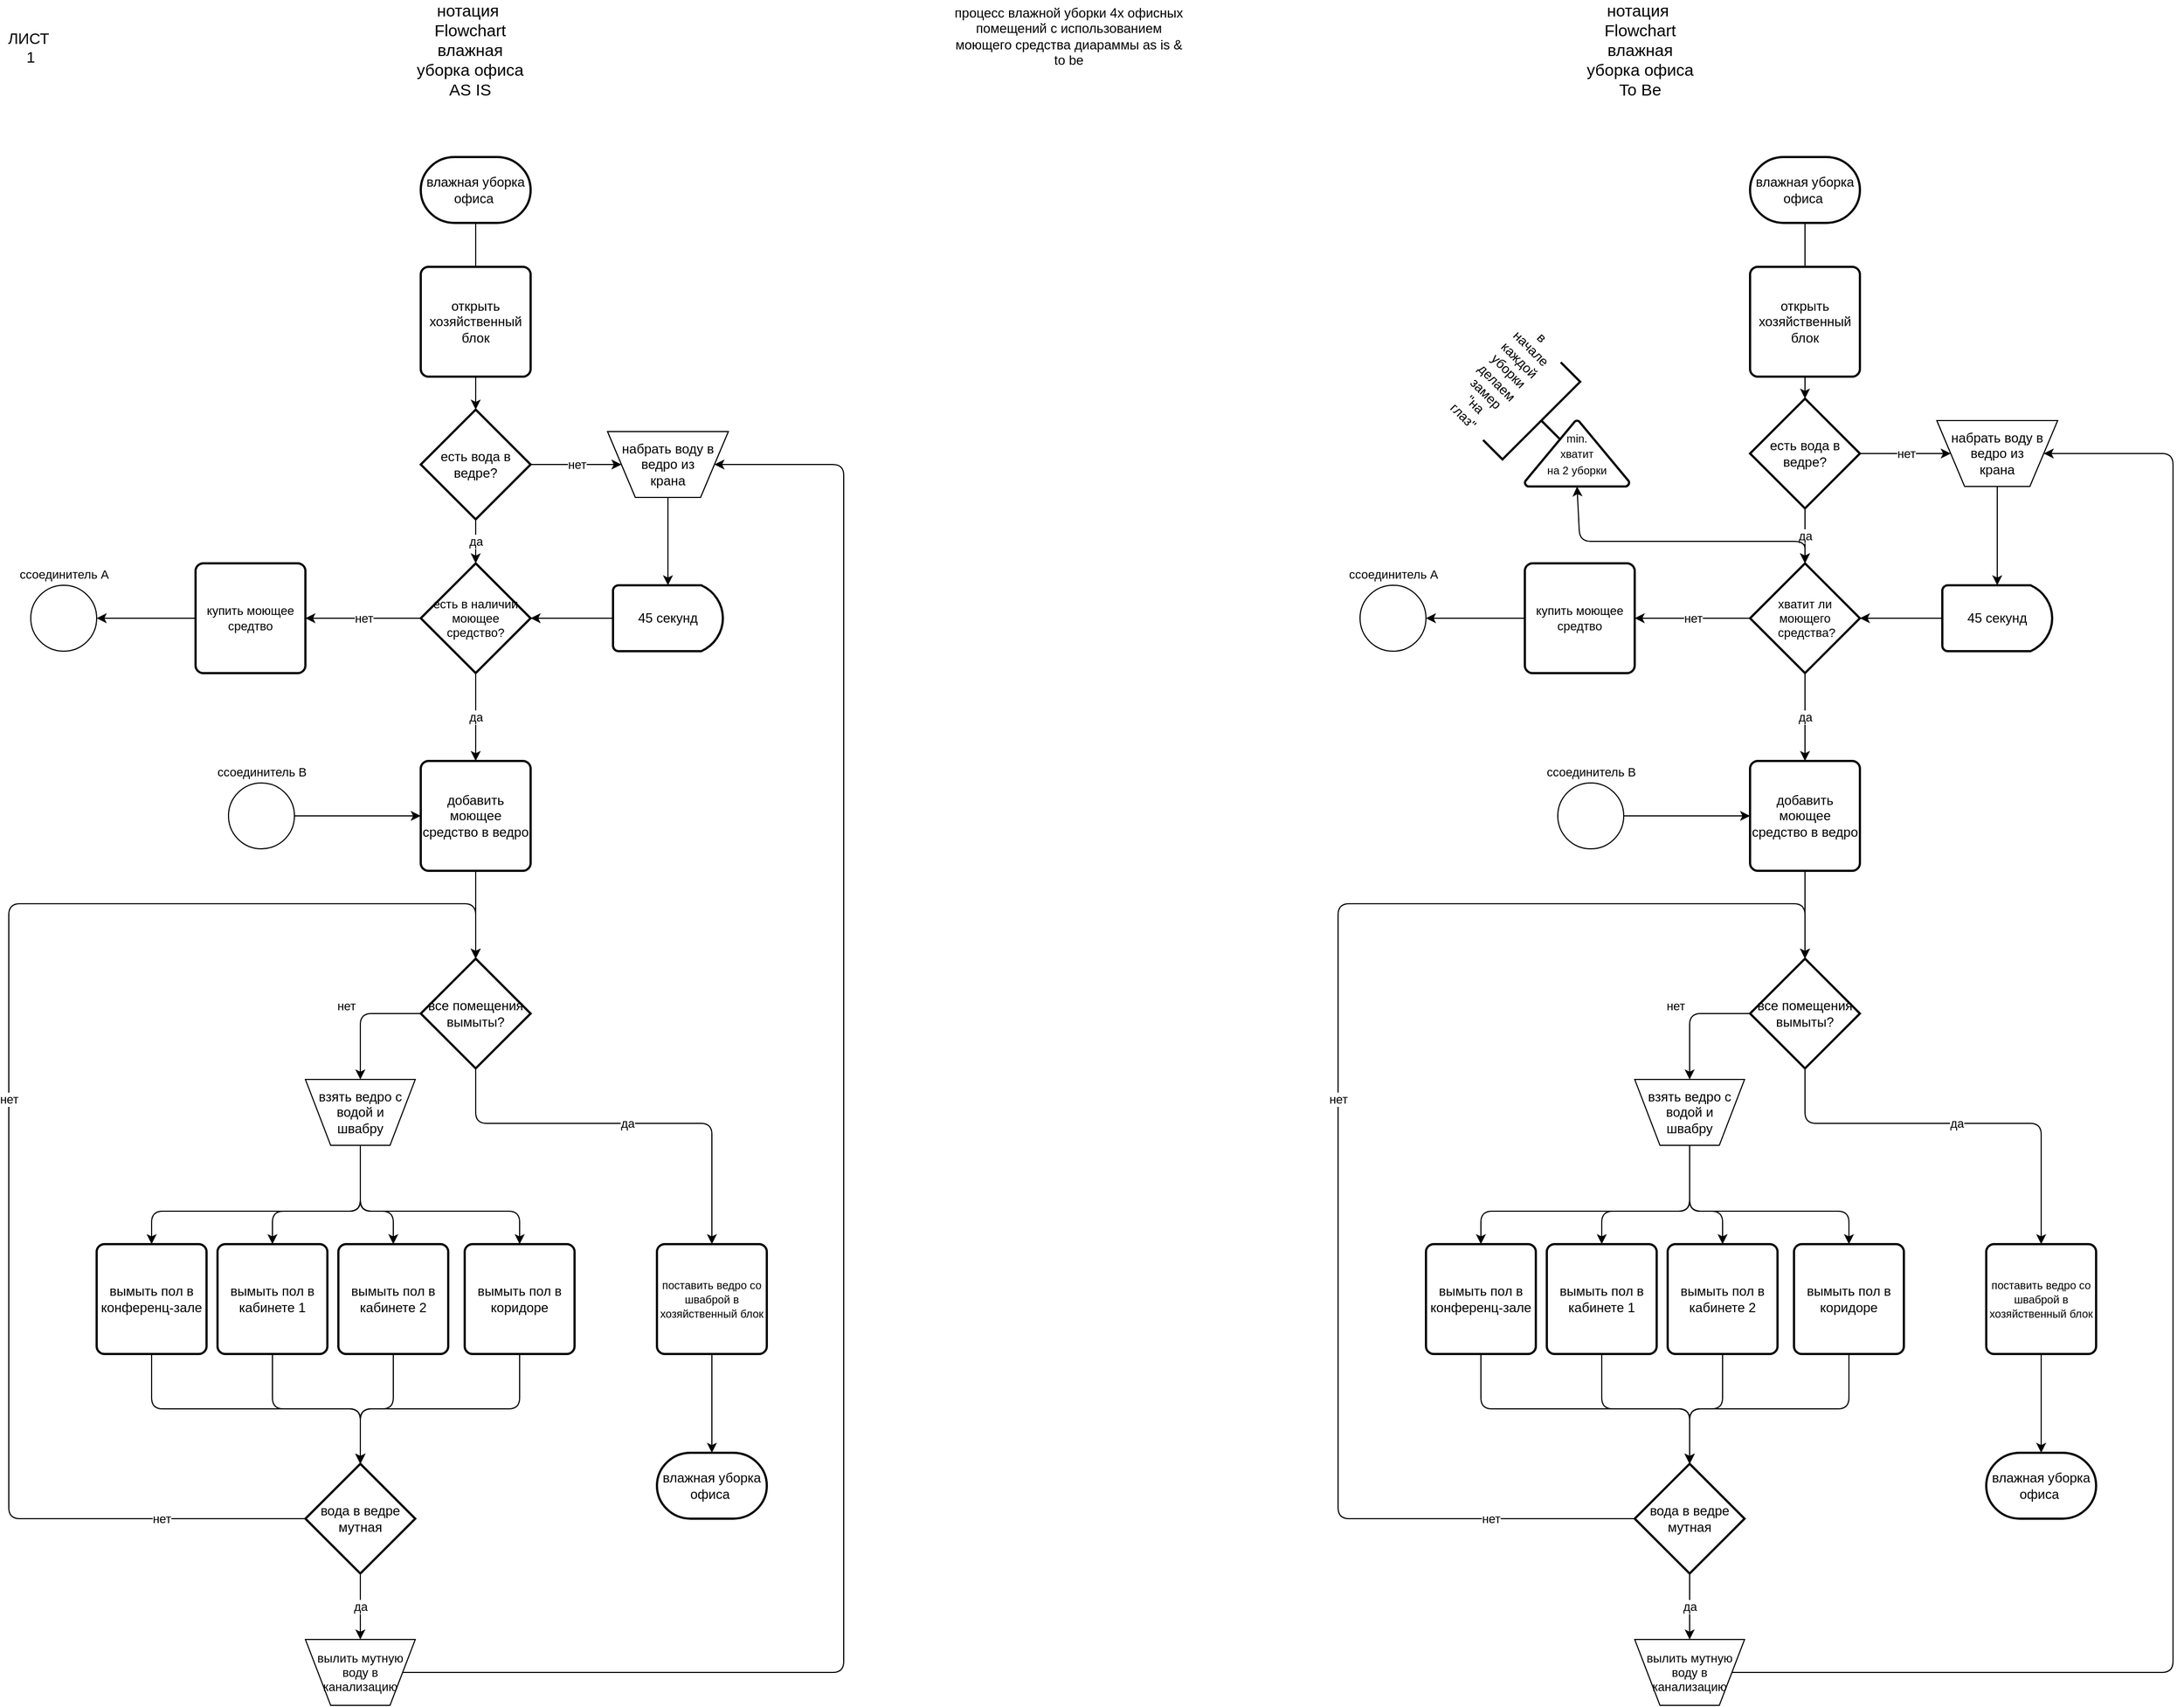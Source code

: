 <mxfile version="20.4.0" type="github" pages="2">
  <diagram name="Page-1" id="qIZIxRZo98bU1QCZcj9c">
    <mxGraphModel dx="3149" dy="1626" grid="1" gridSize="10" guides="1" tooltips="1" connect="1" arrows="1" fold="1" page="1" pageScale="1" pageWidth="1169" pageHeight="1654" math="0" shadow="0">
      <root>
        <mxCell id="WIyWlLk6GJQsqaUBKTNV-0" />
        <mxCell id="WIyWlLk6GJQsqaUBKTNV-1" parent="WIyWlLk6GJQsqaUBKTNV-0" />
        <mxCell id="jJMRhDezPexM43WcZWu2-3" value="влажная уборка офиса&amp;nbsp;" style="strokeWidth=2;html=1;shape=mxgraph.flowchart.terminator;whiteSpace=wrap;" parent="WIyWlLk6GJQsqaUBKTNV-1" vertex="1">
          <mxGeometry x="575" y="160" width="100" height="60" as="geometry" />
        </mxCell>
        <mxCell id="jJMRhDezPexM43WcZWu2-4" value="" style="endArrow=classic;html=1;" parent="WIyWlLk6GJQsqaUBKTNV-1" edge="1">
          <mxGeometry width="50" height="50" relative="1" as="geometry">
            <mxPoint x="625" y="220" as="sourcePoint" />
            <mxPoint x="625" y="300" as="targetPoint" />
          </mxGeometry>
        </mxCell>
        <mxCell id="jJMRhDezPexM43WcZWu2-6" value="открыть хозяйственный блок" style="rounded=1;whiteSpace=wrap;html=1;absoluteArcSize=1;arcSize=14;strokeWidth=2;" parent="WIyWlLk6GJQsqaUBKTNV-1" vertex="1">
          <mxGeometry x="575" y="260" width="100" height="100" as="geometry" />
        </mxCell>
        <mxCell id="jJMRhDezPexM43WcZWu2-7" value="есть вода в ведре?" style="strokeWidth=2;html=1;shape=mxgraph.flowchart.decision;whiteSpace=wrap;" parent="WIyWlLk6GJQsqaUBKTNV-1" vertex="1">
          <mxGeometry x="575" y="390" width="100" height="100" as="geometry" />
        </mxCell>
        <mxCell id="jJMRhDezPexM43WcZWu2-8" value="" style="endArrow=classic;html=1;exitX=0.5;exitY=1;exitDx=0;exitDy=0;entryX=0.5;entryY=0;entryDx=0;entryDy=0;entryPerimeter=0;" parent="WIyWlLk6GJQsqaUBKTNV-1" source="jJMRhDezPexM43WcZWu2-6" target="jJMRhDezPexM43WcZWu2-7" edge="1">
          <mxGeometry width="50" height="50" relative="1" as="geometry">
            <mxPoint x="635" y="360" as="sourcePoint" />
            <mxPoint x="625" y="460" as="targetPoint" />
          </mxGeometry>
        </mxCell>
        <mxCell id="jJMRhDezPexM43WcZWu2-9" value="набрать воду в ведро из&lt;br&gt;&amp;nbsp;крана&amp;nbsp;" style="verticalLabelPosition=middle;verticalAlign=middle;html=1;shape=trapezoid;perimeter=trapezoidPerimeter;whiteSpace=wrap;size=0.23;arcSize=10;flipV=1;labelPosition=center;align=center;" parent="WIyWlLk6GJQsqaUBKTNV-1" vertex="1">
          <mxGeometry x="745" y="410" width="110" height="60" as="geometry" />
        </mxCell>
        <mxCell id="jJMRhDezPexM43WcZWu2-10" value="" style="endArrow=classic;html=1;entryX=0;entryY=0.5;entryDx=0;entryDy=0;exitX=1;exitY=0.5;exitDx=0;exitDy=0;exitPerimeter=0;" parent="WIyWlLk6GJQsqaUBKTNV-1" source="jJMRhDezPexM43WcZWu2-7" target="jJMRhDezPexM43WcZWu2-9" edge="1">
          <mxGeometry relative="1" as="geometry">
            <mxPoint x="574" y="520" as="sourcePoint" />
            <mxPoint x="574" y="610" as="targetPoint" />
          </mxGeometry>
        </mxCell>
        <mxCell id="jJMRhDezPexM43WcZWu2-11" value="нет" style="edgeLabel;resizable=0;html=1;align=center;verticalAlign=middle;" parent="jJMRhDezPexM43WcZWu2-10" connectable="0" vertex="1">
          <mxGeometry relative="1" as="geometry">
            <mxPoint as="offset" />
          </mxGeometry>
        </mxCell>
        <mxCell id="jJMRhDezPexM43WcZWu2-13" value="да" style="endArrow=classic;html=1;exitX=0.5;exitY=1;exitDx=0;exitDy=0;exitPerimeter=0;entryX=0.5;entryY=0;entryDx=0;entryDy=0;entryPerimeter=0;" parent="WIyWlLk6GJQsqaUBKTNV-1" source="jJMRhDezPexM43WcZWu2-7" target="jJMRhDezPexM43WcZWu2-74" edge="1">
          <mxGeometry relative="1" as="geometry">
            <mxPoint x="685" y="519.5" as="sourcePoint" />
            <mxPoint x="625" y="620" as="targetPoint" />
          </mxGeometry>
        </mxCell>
        <mxCell id="jJMRhDezPexM43WcZWu2-14" value="да" style="edgeLabel;resizable=0;html=1;align=center;verticalAlign=middle;" parent="jJMRhDezPexM43WcZWu2-13" connectable="0" vertex="1">
          <mxGeometry relative="1" as="geometry" />
        </mxCell>
        <mxCell id="jJMRhDezPexM43WcZWu2-18" value="45 секунд" style="strokeWidth=2;html=1;shape=mxgraph.flowchart.delay;whiteSpace=wrap;" parent="WIyWlLk6GJQsqaUBKTNV-1" vertex="1">
          <mxGeometry x="750" y="550" width="100" height="60" as="geometry" />
        </mxCell>
        <mxCell id="jJMRhDezPexM43WcZWu2-19" value="" style="endArrow=classic;html=1;exitX=0.5;exitY=1;exitDx=0;exitDy=0;entryX=0.5;entryY=0;entryDx=0;entryDy=0;entryPerimeter=0;" parent="WIyWlLk6GJQsqaUBKTNV-1" source="jJMRhDezPexM43WcZWu2-9" target="jJMRhDezPexM43WcZWu2-18" edge="1">
          <mxGeometry width="50" height="50" relative="1" as="geometry">
            <mxPoint x="635" y="640" as="sourcePoint" />
            <mxPoint x="495" y="580" as="targetPoint" />
          </mxGeometry>
        </mxCell>
        <mxCell id="jJMRhDezPexM43WcZWu2-22" value="взять ведро с водой и &lt;br&gt;швабру" style="verticalLabelPosition=middle;verticalAlign=middle;html=1;shape=trapezoid;perimeter=trapezoidPerimeter;whiteSpace=wrap;size=0.23;arcSize=10;flipV=1;labelPosition=center;align=center;" parent="WIyWlLk6GJQsqaUBKTNV-1" vertex="1">
          <mxGeometry x="470" y="1000" width="100" height="60" as="geometry" />
        </mxCell>
        <mxCell id="jJMRhDezPexM43WcZWu2-24" value="вымыть пол в кабинете 1" style="rounded=1;whiteSpace=wrap;html=1;absoluteArcSize=1;arcSize=14;strokeWidth=2;" parent="WIyWlLk6GJQsqaUBKTNV-1" vertex="1">
          <mxGeometry x="390" y="1150" width="100" height="100" as="geometry" />
        </mxCell>
        <mxCell id="jJMRhDezPexM43WcZWu2-25" value="вымыть пол в кабинете 2" style="rounded=1;whiteSpace=wrap;html=1;absoluteArcSize=1;arcSize=14;strokeWidth=2;" parent="WIyWlLk6GJQsqaUBKTNV-1" vertex="1">
          <mxGeometry x="500" y="1150" width="100" height="100" as="geometry" />
        </mxCell>
        <mxCell id="jJMRhDezPexM43WcZWu2-26" value="вымыть пол в конференц-зале" style="rounded=1;whiteSpace=wrap;html=1;absoluteArcSize=1;arcSize=14;strokeWidth=2;" parent="WIyWlLk6GJQsqaUBKTNV-1" vertex="1">
          <mxGeometry x="280" y="1150" width="100" height="100" as="geometry" />
        </mxCell>
        <mxCell id="jJMRhDezPexM43WcZWu2-29" value="" style="endArrow=classic;html=1;entryX=1;entryY=0.5;entryDx=0;entryDy=0;exitX=0;exitY=0.5;exitDx=0;exitDy=0;exitPerimeter=0;entryPerimeter=0;" parent="WIyWlLk6GJQsqaUBKTNV-1" source="jJMRhDezPexM43WcZWu2-18" target="jJMRhDezPexM43WcZWu2-74" edge="1">
          <mxGeometry width="50" height="50" relative="1" as="geometry">
            <mxPoint x="745" y="740" as="sourcePoint" />
            <mxPoint x="675" y="670" as="targetPoint" />
          </mxGeometry>
        </mxCell>
        <mxCell id="jJMRhDezPexM43WcZWu2-30" value="вымыть пол в коридоре" style="rounded=1;whiteSpace=wrap;html=1;absoluteArcSize=1;arcSize=14;strokeWidth=2;" parent="WIyWlLk6GJQsqaUBKTNV-1" vertex="1">
          <mxGeometry x="615" y="1150" width="100" height="100" as="geometry" />
        </mxCell>
        <mxCell id="jJMRhDezPexM43WcZWu2-41" value="вода в ведре мутная" style="strokeWidth=2;html=1;shape=mxgraph.flowchart.decision;whiteSpace=wrap;" parent="WIyWlLk6GJQsqaUBKTNV-1" vertex="1">
          <mxGeometry x="470" y="1350" width="100" height="100" as="geometry" />
        </mxCell>
        <mxCell id="jJMRhDezPexM43WcZWu2-44" value="все помещения вымыты?" style="strokeWidth=2;html=1;shape=mxgraph.flowchart.decision;whiteSpace=wrap;" parent="WIyWlLk6GJQsqaUBKTNV-1" vertex="1">
          <mxGeometry x="575" y="890" width="100" height="100" as="geometry" />
        </mxCell>
        <mxCell id="jJMRhDezPexM43WcZWu2-48" value="нет" style="endArrow=classic;html=1;entryX=0.5;entryY=0;entryDx=0;entryDy=0;entryPerimeter=0;exitX=0;exitY=0.5;exitDx=0;exitDy=0;exitPerimeter=0;" parent="WIyWlLk6GJQsqaUBKTNV-1" source="jJMRhDezPexM43WcZWu2-41" target="jJMRhDezPexM43WcZWu2-44" edge="1">
          <mxGeometry x="-0.799" relative="1" as="geometry">
            <mxPoint x="250" y="1330" as="sourcePoint" />
            <mxPoint x="620" y="890" as="targetPoint" />
            <Array as="points">
              <mxPoint x="200" y="1400" />
              <mxPoint x="200" y="840" />
              <mxPoint x="625" y="840" />
            </Array>
            <mxPoint as="offset" />
          </mxGeometry>
        </mxCell>
        <mxCell id="jJMRhDezPexM43WcZWu2-49" value="нет" style="edgeLabel;resizable=0;html=1;align=center;verticalAlign=middle;" parent="jJMRhDezPexM43WcZWu2-48" connectable="0" vertex="1">
          <mxGeometry relative="1" as="geometry" />
        </mxCell>
        <mxCell id="jJMRhDezPexM43WcZWu2-52" value="вылить мутную воду в канализацию" style="verticalLabelPosition=middle;verticalAlign=middle;html=1;shape=trapezoid;perimeter=trapezoidPerimeter;whiteSpace=wrap;size=0.23;arcSize=10;flipV=1;labelPosition=center;align=center;fontSize=11;" parent="WIyWlLk6GJQsqaUBKTNV-1" vertex="1">
          <mxGeometry x="470" y="1510" width="100" height="60" as="geometry" />
        </mxCell>
        <mxCell id="jJMRhDezPexM43WcZWu2-53" value="" style="endArrow=classic;html=1;fontSize=11;exitX=1;exitY=0.5;exitDx=0;exitDy=0;entryX=1;entryY=0.5;entryDx=0;entryDy=0;" parent="WIyWlLk6GJQsqaUBKTNV-1" source="jJMRhDezPexM43WcZWu2-52" target="jJMRhDezPexM43WcZWu2-9" edge="1">
          <mxGeometry width="50" height="50" relative="1" as="geometry">
            <mxPoint x="1085" y="1230" as="sourcePoint" />
            <mxPoint x="845" y="630" as="targetPoint" />
            <Array as="points">
              <mxPoint x="960" y="1540" />
              <mxPoint x="960" y="1500" />
              <mxPoint x="960" y="1190" />
              <mxPoint x="960" y="440" />
            </Array>
          </mxGeometry>
        </mxCell>
        <mxCell id="jJMRhDezPexM43WcZWu2-61" value="" style="endArrow=classic;html=1;fontSize=11;entryX=0.5;entryY=0;entryDx=0;entryDy=0;exitX=0;exitY=0.5;exitDx=0;exitDy=0;exitPerimeter=0;" parent="WIyWlLk6GJQsqaUBKTNV-1" source="jJMRhDezPexM43WcZWu2-44" target="jJMRhDezPexM43WcZWu2-22" edge="1">
          <mxGeometry relative="1" as="geometry">
            <mxPoint x="725" y="1000" as="sourcePoint" />
            <mxPoint x="724.5" y="1030" as="targetPoint" />
            <Array as="points">
              <mxPoint x="520" y="940" />
            </Array>
          </mxGeometry>
        </mxCell>
        <mxCell id="jJMRhDezPexM43WcZWu2-62" value="нет" style="edgeLabel;resizable=0;html=1;align=center;verticalAlign=middle;" parent="jJMRhDezPexM43WcZWu2-61" connectable="0" vertex="1">
          <mxGeometry relative="1" as="geometry">
            <mxPoint x="-13" y="-10" as="offset" />
          </mxGeometry>
        </mxCell>
        <mxCell id="jJMRhDezPexM43WcZWu2-63" value="" style="endArrow=classic;html=1;fontSize=11;entryX=0.5;entryY=0;entryDx=0;entryDy=0;entryPerimeter=0;exitX=0.5;exitY=1;exitDx=0;exitDy=0;" parent="WIyWlLk6GJQsqaUBKTNV-1" source="jJMRhDezPexM43WcZWu2-73" target="jJMRhDezPexM43WcZWu2-44" edge="1">
          <mxGeometry width="50" height="50" relative="1" as="geometry">
            <mxPoint x="625" y="860" as="sourcePoint" />
            <mxPoint x="825" y="1020" as="targetPoint" />
          </mxGeometry>
        </mxCell>
        <mxCell id="jJMRhDezPexM43WcZWu2-68" value="" style="endArrow=classic;html=1;fontSize=11;entryX=0.5;entryY=0;entryDx=0;entryDy=0;exitX=0.5;exitY=1;exitDx=0;exitDy=0;exitPerimeter=0;" parent="WIyWlLk6GJQsqaUBKTNV-1" source="jJMRhDezPexM43WcZWu2-44" target="jJMRhDezPexM43WcZWu2-70" edge="1">
          <mxGeometry relative="1" as="geometry">
            <mxPoint x="625" y="990" as="sourcePoint" />
            <mxPoint x="775" y="940" as="targetPoint" />
            <Array as="points">
              <mxPoint x="625" y="1040" />
              <mxPoint x="732" y="1040" />
              <mxPoint x="840" y="1040" />
            </Array>
          </mxGeometry>
        </mxCell>
        <mxCell id="jJMRhDezPexM43WcZWu2-69" value="да" style="edgeLabel;resizable=0;html=1;align=center;verticalAlign=middle;" parent="jJMRhDezPexM43WcZWu2-68" connectable="0" vertex="1">
          <mxGeometry relative="1" as="geometry" />
        </mxCell>
        <mxCell id="jJMRhDezPexM43WcZWu2-70" value="&lt;font size=&quot;1&quot;&gt;поставить ведро со шваброй в хозяйственный блок&lt;/font&gt;" style="rounded=1;whiteSpace=wrap;html=1;absoluteArcSize=1;arcSize=14;strokeWidth=2;fontSize=11;" parent="WIyWlLk6GJQsqaUBKTNV-1" vertex="1">
          <mxGeometry x="790" y="1150" width="100" height="100" as="geometry" />
        </mxCell>
        <mxCell id="jJMRhDezPexM43WcZWu2-72" value="" style="endArrow=classic;html=1;fontSize=11;exitX=0.5;exitY=1;exitDx=0;exitDy=0;entryX=0.5;entryY=0;entryDx=0;entryDy=0;entryPerimeter=0;" parent="WIyWlLk6GJQsqaUBKTNV-1" source="jJMRhDezPexM43WcZWu2-70" target="jJMRhDezPexM43WcZWu2-84" edge="1">
          <mxGeometry width="50" height="50" relative="1" as="geometry">
            <mxPoint x="635" y="1160" as="sourcePoint" />
            <mxPoint x="965" y="1030" as="targetPoint" />
            <Array as="points" />
          </mxGeometry>
        </mxCell>
        <mxCell id="jJMRhDezPexM43WcZWu2-73" value="добавить моющее средство в ведро&lt;br&gt;" style="rounded=1;whiteSpace=wrap;html=1;absoluteArcSize=1;arcSize=14;strokeWidth=2;" parent="WIyWlLk6GJQsqaUBKTNV-1" vertex="1">
          <mxGeometry x="575" y="710" width="100" height="100" as="geometry" />
        </mxCell>
        <mxCell id="jJMRhDezPexM43WcZWu2-74" value="есть в наличии моющее средство?" style="strokeWidth=2;html=1;shape=mxgraph.flowchart.decision;whiteSpace=wrap;fontSize=11;" parent="WIyWlLk6GJQsqaUBKTNV-1" vertex="1">
          <mxGeometry x="575" y="530" width="100" height="100" as="geometry" />
        </mxCell>
        <mxCell id="jJMRhDezPexM43WcZWu2-76" value="да" style="endArrow=classic;html=1;exitX=0.5;exitY=1;exitDx=0;exitDy=0;exitPerimeter=0;entryX=0.5;entryY=0;entryDx=0;entryDy=0;" parent="WIyWlLk6GJQsqaUBKTNV-1" source="jJMRhDezPexM43WcZWu2-74" target="jJMRhDezPexM43WcZWu2-73" edge="1">
          <mxGeometry relative="1" as="geometry">
            <mxPoint x="624.5" y="630" as="sourcePoint" />
            <mxPoint x="624.5" y="670" as="targetPoint" />
          </mxGeometry>
        </mxCell>
        <mxCell id="jJMRhDezPexM43WcZWu2-77" value="да" style="edgeLabel;resizable=0;html=1;align=center;verticalAlign=middle;" parent="jJMRhDezPexM43WcZWu2-76" connectable="0" vertex="1">
          <mxGeometry relative="1" as="geometry" />
        </mxCell>
        <mxCell id="jJMRhDezPexM43WcZWu2-78" value="" style="endArrow=classic;html=1;exitX=0;exitY=0.5;exitDx=0;exitDy=0;exitPerimeter=0;entryX=1;entryY=0.5;entryDx=0;entryDy=0;" parent="WIyWlLk6GJQsqaUBKTNV-1" source="jJMRhDezPexM43WcZWu2-74" target="jJMRhDezPexM43WcZWu2-81" edge="1">
          <mxGeometry relative="1" as="geometry">
            <mxPoint x="415" y="410" as="sourcePoint" />
            <mxPoint x="475" y="580" as="targetPoint" />
          </mxGeometry>
        </mxCell>
        <mxCell id="jJMRhDezPexM43WcZWu2-79" value="нет" style="edgeLabel;resizable=0;html=1;align=center;verticalAlign=middle;" parent="jJMRhDezPexM43WcZWu2-78" connectable="0" vertex="1">
          <mxGeometry relative="1" as="geometry">
            <mxPoint as="offset" />
          </mxGeometry>
        </mxCell>
        <mxCell id="jJMRhDezPexM43WcZWu2-81" value="купить моющее средтво" style="rounded=1;whiteSpace=wrap;html=1;absoluteArcSize=1;arcSize=14;strokeWidth=2;fontSize=11;" parent="WIyWlLk6GJQsqaUBKTNV-1" vertex="1">
          <mxGeometry x="370" y="530" width="100" height="100" as="geometry" />
        </mxCell>
        <mxCell id="jJMRhDezPexM43WcZWu2-82" value="" style="verticalLabelPosition=bottom;verticalAlign=top;html=1;shape=mxgraph.flowchart.on-page_reference;fontSize=11;align=left;" parent="WIyWlLk6GJQsqaUBKTNV-1" vertex="1">
          <mxGeometry x="220" y="550" width="60" height="60" as="geometry" />
        </mxCell>
        <mxCell id="jJMRhDezPexM43WcZWu2-84" value="влажная уборка офиса&amp;nbsp;" style="strokeWidth=2;html=1;shape=mxgraph.flowchart.terminator;whiteSpace=wrap;" parent="WIyWlLk6GJQsqaUBKTNV-1" vertex="1">
          <mxGeometry x="790" y="1340" width="100" height="60" as="geometry" />
        </mxCell>
        <mxCell id="RPUqlDRMuYZ7dhsDaIqn-0" value="cсоединитель А" style="text;html=1;align=center;verticalAlign=middle;resizable=0;points=[];autosize=1;strokeColor=none;fontSize=11;" parent="WIyWlLk6GJQsqaUBKTNV-1" vertex="1">
          <mxGeometry x="200" y="530" width="100" height="20" as="geometry" />
        </mxCell>
        <mxCell id="RPUqlDRMuYZ7dhsDaIqn-1" value="&lt;font style=&quot;font-size: 15px&quot;&gt;нотация&amp;nbsp; Flowchart&lt;br&gt;влажная уборка офиса&lt;br&gt;&lt;/font&gt;&lt;font style=&quot;font-size: 15px&quot;&gt;&lt;font style=&quot;font-size: 15px&quot;&gt;AS IS&lt;br&gt;&lt;br&gt;&lt;/font&gt;&lt;br&gt;&lt;/font&gt;" style="text;html=1;strokeColor=none;fillColor=none;align=center;verticalAlign=middle;whiteSpace=wrap;rounded=0;fontSize=11;" parent="WIyWlLk6GJQsqaUBKTNV-1" vertex="1">
          <mxGeometry x="565" y="70" width="110" height="20" as="geometry" />
        </mxCell>
        <mxCell id="RPUqlDRMuYZ7dhsDaIqn-7" value="ЛИСТ&amp;nbsp; 1" style="text;html=1;strokeColor=none;fillColor=none;align=center;verticalAlign=middle;whiteSpace=wrap;rounded=0;fontSize=14;" parent="WIyWlLk6GJQsqaUBKTNV-1" vertex="1">
          <mxGeometry x="200" y="50" width="40" height="20" as="geometry" />
        </mxCell>
        <mxCell id="Yp2sGtpx7vqVkWvaCQDP-0" value="" style="endArrow=classic;html=1;fontSize=14;entryX=1;entryY=0.5;entryDx=0;entryDy=0;exitX=0;exitY=0.5;exitDx=0;exitDy=0;entryPerimeter=0;" parent="WIyWlLk6GJQsqaUBKTNV-1" source="jJMRhDezPexM43WcZWu2-81" target="jJMRhDezPexM43WcZWu2-82" edge="1">
          <mxGeometry width="50" height="50" relative="1" as="geometry">
            <mxPoint x="278" y="580" as="sourcePoint" />
            <mxPoint x="355" y="530" as="targetPoint" />
          </mxGeometry>
        </mxCell>
        <mxCell id="Oflf4-E_JaniImB8mrqi-0" value="" style="verticalLabelPosition=bottom;verticalAlign=top;html=1;shape=mxgraph.flowchart.on-page_reference;fontSize=14;" parent="WIyWlLk6GJQsqaUBKTNV-1" vertex="1">
          <mxGeometry x="400" y="730" width="60" height="60" as="geometry" />
        </mxCell>
        <mxCell id="Oflf4-E_JaniImB8mrqi-1" value="" style="endArrow=classic;html=1;fontSize=14;exitX=1;exitY=0.5;exitDx=0;exitDy=0;exitPerimeter=0;entryX=0;entryY=0.5;entryDx=0;entryDy=0;" parent="WIyWlLk6GJQsqaUBKTNV-1" source="Oflf4-E_JaniImB8mrqi-0" target="jJMRhDezPexM43WcZWu2-73" edge="1">
          <mxGeometry width="50" height="50" relative="1" as="geometry">
            <mxPoint x="610" y="850" as="sourcePoint" />
            <mxPoint x="570" y="760" as="targetPoint" />
          </mxGeometry>
        </mxCell>
        <mxCell id="Oflf4-E_JaniImB8mrqi-3" value="cсоединитель В" style="text;html=1;align=center;verticalAlign=middle;resizable=0;points=[];autosize=1;strokeColor=none;fontSize=11;" parent="WIyWlLk6GJQsqaUBKTNV-1" vertex="1">
          <mxGeometry x="380" y="710" width="100" height="20" as="geometry" />
        </mxCell>
        <mxCell id="fVakbgKBioNLdlB0npGC-8" value="" style="endArrow=classic;html=1;fontSize=14;exitX=0.5;exitY=1;exitDx=0;exitDy=0;entryX=0.5;entryY=0;entryDx=0;entryDy=0;" parent="WIyWlLk6GJQsqaUBKTNV-1" source="jJMRhDezPexM43WcZWu2-22" target="jJMRhDezPexM43WcZWu2-30" edge="1">
          <mxGeometry width="50" height="50" relative="1" as="geometry">
            <mxPoint x="550" y="1120" as="sourcePoint" />
            <mxPoint x="600" y="1070" as="targetPoint" />
            <Array as="points">
              <mxPoint x="520" y="1120" />
              <mxPoint x="665" y="1120" />
            </Array>
          </mxGeometry>
        </mxCell>
        <mxCell id="fVakbgKBioNLdlB0npGC-9" value="" style="endArrow=classic;html=1;fontSize=14;exitX=0.5;exitY=1;exitDx=0;exitDy=0;entryX=0.5;entryY=0;entryDx=0;entryDy=0;" parent="WIyWlLk6GJQsqaUBKTNV-1" source="jJMRhDezPexM43WcZWu2-22" target="jJMRhDezPexM43WcZWu2-25" edge="1">
          <mxGeometry width="50" height="50" relative="1" as="geometry">
            <mxPoint x="550" y="1120" as="sourcePoint" />
            <mxPoint x="600" y="1070" as="targetPoint" />
            <Array as="points">
              <mxPoint x="520" y="1120" />
              <mxPoint x="550" y="1120" />
            </Array>
          </mxGeometry>
        </mxCell>
        <mxCell id="fVakbgKBioNLdlB0npGC-11" value="" style="endArrow=classic;html=1;fontSize=14;exitX=0.5;exitY=1;exitDx=0;exitDy=0;entryX=0.5;entryY=0;entryDx=0;entryDy=0;" parent="WIyWlLk6GJQsqaUBKTNV-1" source="jJMRhDezPexM43WcZWu2-22" target="jJMRhDezPexM43WcZWu2-24" edge="1">
          <mxGeometry width="50" height="50" relative="1" as="geometry">
            <mxPoint x="550" y="1120" as="sourcePoint" />
            <mxPoint x="600" y="1070" as="targetPoint" />
            <Array as="points">
              <mxPoint x="520" y="1120" />
              <mxPoint x="440" y="1120" />
            </Array>
          </mxGeometry>
        </mxCell>
        <mxCell id="fVakbgKBioNLdlB0npGC-12" value="" style="endArrow=classic;html=1;fontSize=14;exitX=0.5;exitY=1;exitDx=0;exitDy=0;entryX=0.5;entryY=0;entryDx=0;entryDy=0;" parent="WIyWlLk6GJQsqaUBKTNV-1" source="jJMRhDezPexM43WcZWu2-22" target="jJMRhDezPexM43WcZWu2-26" edge="1">
          <mxGeometry width="50" height="50" relative="1" as="geometry">
            <mxPoint x="550" y="1120" as="sourcePoint" />
            <mxPoint x="600" y="1070" as="targetPoint" />
            <Array as="points">
              <mxPoint x="520" y="1120" />
              <mxPoint x="330" y="1120" />
            </Array>
          </mxGeometry>
        </mxCell>
        <mxCell id="fVakbgKBioNLdlB0npGC-13" value="" style="endArrow=classic;html=1;fontSize=14;entryX=0.5;entryY=0;entryDx=0;entryDy=0;" parent="WIyWlLk6GJQsqaUBKTNV-1" target="jJMRhDezPexM43WcZWu2-52" edge="1">
          <mxGeometry relative="1" as="geometry">
            <mxPoint x="520" y="1450" as="sourcePoint" />
            <mxPoint x="620" y="1450" as="targetPoint" />
          </mxGeometry>
        </mxCell>
        <mxCell id="fVakbgKBioNLdlB0npGC-14" value="да" style="edgeLabel;resizable=0;html=1;align=center;verticalAlign=middle;" parent="fVakbgKBioNLdlB0npGC-13" connectable="0" vertex="1">
          <mxGeometry relative="1" as="geometry" />
        </mxCell>
        <mxCell id="fVakbgKBioNLdlB0npGC-15" value="" style="endArrow=classic;html=1;fontSize=14;entryX=0.5;entryY=0;entryDx=0;entryDy=0;entryPerimeter=0;" parent="WIyWlLk6GJQsqaUBKTNV-1" target="jJMRhDezPexM43WcZWu2-41" edge="1">
          <mxGeometry width="50" height="50" relative="1" as="geometry">
            <mxPoint x="665" y="1250" as="sourcePoint" />
            <mxPoint x="600" y="1290" as="targetPoint" />
            <Array as="points">
              <mxPoint x="665" y="1300" />
              <mxPoint x="520" y="1300" />
            </Array>
          </mxGeometry>
        </mxCell>
        <mxCell id="fVakbgKBioNLdlB0npGC-16" value="" style="endArrow=classic;html=1;fontSize=14;exitX=0.5;exitY=1;exitDx=0;exitDy=0;entryX=0.5;entryY=0;entryDx=0;entryDy=0;entryPerimeter=0;" parent="WIyWlLk6GJQsqaUBKTNV-1" source="jJMRhDezPexM43WcZWu2-25" target="jJMRhDezPexM43WcZWu2-41" edge="1">
          <mxGeometry width="50" height="50" relative="1" as="geometry">
            <mxPoint x="550" y="1340" as="sourcePoint" />
            <mxPoint x="600" y="1290" as="targetPoint" />
            <Array as="points">
              <mxPoint x="550" y="1300" />
              <mxPoint x="520" y="1300" />
            </Array>
          </mxGeometry>
        </mxCell>
        <mxCell id="fVakbgKBioNLdlB0npGC-17" value="" style="endArrow=classic;html=1;fontSize=14;exitX=0.5;exitY=1;exitDx=0;exitDy=0;entryX=0.5;entryY=0;entryDx=0;entryDy=0;entryPerimeter=0;" parent="WIyWlLk6GJQsqaUBKTNV-1" source="jJMRhDezPexM43WcZWu2-24" target="jJMRhDezPexM43WcZWu2-41" edge="1">
          <mxGeometry width="50" height="50" relative="1" as="geometry">
            <mxPoint x="550" y="1340" as="sourcePoint" />
            <mxPoint x="600" y="1290" as="targetPoint" />
            <Array as="points">
              <mxPoint x="440" y="1300" />
              <mxPoint x="520" y="1300" />
            </Array>
          </mxGeometry>
        </mxCell>
        <mxCell id="fVakbgKBioNLdlB0npGC-18" value="" style="endArrow=classic;html=1;fontSize=14;exitX=0.5;exitY=1;exitDx=0;exitDy=0;entryX=0.5;entryY=0;entryDx=0;entryDy=0;entryPerimeter=0;" parent="WIyWlLk6GJQsqaUBKTNV-1" source="jJMRhDezPexM43WcZWu2-26" target="jJMRhDezPexM43WcZWu2-41" edge="1">
          <mxGeometry width="50" height="50" relative="1" as="geometry">
            <mxPoint x="550" y="1340" as="sourcePoint" />
            <mxPoint x="600" y="1290" as="targetPoint" />
            <Array as="points">
              <mxPoint x="330" y="1300" />
              <mxPoint x="520" y="1300" />
            </Array>
          </mxGeometry>
        </mxCell>
        <mxCell id="EEEtV9TiuiALrcsz2l6Y-0" value="влажная уборка офиса&amp;nbsp;" style="strokeWidth=2;html=1;shape=mxgraph.flowchart.terminator;whiteSpace=wrap;" parent="WIyWlLk6GJQsqaUBKTNV-1" vertex="1">
          <mxGeometry x="1785" y="160" width="100" height="60" as="geometry" />
        </mxCell>
        <mxCell id="EEEtV9TiuiALrcsz2l6Y-1" value="" style="endArrow=classic;html=1;" parent="WIyWlLk6GJQsqaUBKTNV-1" edge="1">
          <mxGeometry width="50" height="50" relative="1" as="geometry">
            <mxPoint x="1835" y="220" as="sourcePoint" />
            <mxPoint x="1835" y="300" as="targetPoint" />
          </mxGeometry>
        </mxCell>
        <mxCell id="EEEtV9TiuiALrcsz2l6Y-2" value="открыть хозяйственный блок" style="rounded=1;whiteSpace=wrap;html=1;absoluteArcSize=1;arcSize=14;strokeWidth=2;" parent="WIyWlLk6GJQsqaUBKTNV-1" vertex="1">
          <mxGeometry x="1785" y="260" width="100" height="100" as="geometry" />
        </mxCell>
        <mxCell id="EEEtV9TiuiALrcsz2l6Y-3" value="есть вода в ведре?" style="strokeWidth=2;html=1;shape=mxgraph.flowchart.decision;whiteSpace=wrap;" parent="WIyWlLk6GJQsqaUBKTNV-1" vertex="1">
          <mxGeometry x="1785" y="380" width="100" height="100" as="geometry" />
        </mxCell>
        <mxCell id="EEEtV9TiuiALrcsz2l6Y-4" value="" style="endArrow=classic;html=1;exitX=0.5;exitY=1;exitDx=0;exitDy=0;entryX=0.5;entryY=0;entryDx=0;entryDy=0;entryPerimeter=0;" parent="WIyWlLk6GJQsqaUBKTNV-1" source="EEEtV9TiuiALrcsz2l6Y-2" target="EEEtV9TiuiALrcsz2l6Y-3" edge="1">
          <mxGeometry width="50" height="50" relative="1" as="geometry">
            <mxPoint x="1845" y="360" as="sourcePoint" />
            <mxPoint x="1835" y="460" as="targetPoint" />
          </mxGeometry>
        </mxCell>
        <mxCell id="EEEtV9TiuiALrcsz2l6Y-5" value="набрать воду в ведро из&lt;br&gt;&amp;nbsp;крана&amp;nbsp;" style="verticalLabelPosition=middle;verticalAlign=middle;html=1;shape=trapezoid;perimeter=trapezoidPerimeter;whiteSpace=wrap;size=0.23;arcSize=10;flipV=1;labelPosition=center;align=center;" parent="WIyWlLk6GJQsqaUBKTNV-1" vertex="1">
          <mxGeometry x="1955" y="400" width="110" height="60" as="geometry" />
        </mxCell>
        <mxCell id="EEEtV9TiuiALrcsz2l6Y-6" value="" style="endArrow=classic;html=1;entryX=0;entryY=0.5;entryDx=0;entryDy=0;exitX=1;exitY=0.5;exitDx=0;exitDy=0;exitPerimeter=0;" parent="WIyWlLk6GJQsqaUBKTNV-1" source="EEEtV9TiuiALrcsz2l6Y-3" target="EEEtV9TiuiALrcsz2l6Y-5" edge="1">
          <mxGeometry relative="1" as="geometry">
            <mxPoint x="1784" y="520" as="sourcePoint" />
            <mxPoint x="1784" y="610" as="targetPoint" />
          </mxGeometry>
        </mxCell>
        <mxCell id="EEEtV9TiuiALrcsz2l6Y-7" value="нет" style="edgeLabel;resizable=0;html=1;align=center;verticalAlign=middle;" parent="EEEtV9TiuiALrcsz2l6Y-6" connectable="0" vertex="1">
          <mxGeometry relative="1" as="geometry">
            <mxPoint as="offset" />
          </mxGeometry>
        </mxCell>
        <mxCell id="EEEtV9TiuiALrcsz2l6Y-8" value="да" style="endArrow=classic;html=1;exitX=0.5;exitY=1;exitDx=0;exitDy=0;exitPerimeter=0;entryX=0.5;entryY=0;entryDx=0;entryDy=0;entryPerimeter=0;" parent="WIyWlLk6GJQsqaUBKTNV-1" source="EEEtV9TiuiALrcsz2l6Y-3" target="EEEtV9TiuiALrcsz2l6Y-32" edge="1">
          <mxGeometry relative="1" as="geometry">
            <mxPoint x="1895" y="519.5" as="sourcePoint" />
            <mxPoint x="1835" y="620" as="targetPoint" />
          </mxGeometry>
        </mxCell>
        <mxCell id="EEEtV9TiuiALrcsz2l6Y-9" value="да" style="edgeLabel;resizable=0;html=1;align=center;verticalAlign=middle;" parent="EEEtV9TiuiALrcsz2l6Y-8" connectable="0" vertex="1">
          <mxGeometry relative="1" as="geometry" />
        </mxCell>
        <mxCell id="EEEtV9TiuiALrcsz2l6Y-10" value="45 секунд" style="strokeWidth=2;html=1;shape=mxgraph.flowchart.delay;whiteSpace=wrap;" parent="WIyWlLk6GJQsqaUBKTNV-1" vertex="1">
          <mxGeometry x="1960" y="550" width="100" height="60" as="geometry" />
        </mxCell>
        <mxCell id="EEEtV9TiuiALrcsz2l6Y-11" value="" style="endArrow=classic;html=1;exitX=0.5;exitY=1;exitDx=0;exitDy=0;entryX=0.5;entryY=0;entryDx=0;entryDy=0;entryPerimeter=0;" parent="WIyWlLk6GJQsqaUBKTNV-1" source="EEEtV9TiuiALrcsz2l6Y-5" target="EEEtV9TiuiALrcsz2l6Y-10" edge="1">
          <mxGeometry width="50" height="50" relative="1" as="geometry">
            <mxPoint x="1845" y="640" as="sourcePoint" />
            <mxPoint x="1705" y="580" as="targetPoint" />
          </mxGeometry>
        </mxCell>
        <mxCell id="EEEtV9TiuiALrcsz2l6Y-12" value="взять ведро с водой и &lt;br&gt;швабру" style="verticalLabelPosition=middle;verticalAlign=middle;html=1;shape=trapezoid;perimeter=trapezoidPerimeter;whiteSpace=wrap;size=0.23;arcSize=10;flipV=1;labelPosition=center;align=center;" parent="WIyWlLk6GJQsqaUBKTNV-1" vertex="1">
          <mxGeometry x="1680" y="1000" width="100" height="60" as="geometry" />
        </mxCell>
        <mxCell id="EEEtV9TiuiALrcsz2l6Y-13" value="вымыть пол в кабинете 1" style="rounded=1;whiteSpace=wrap;html=1;absoluteArcSize=1;arcSize=14;strokeWidth=2;" parent="WIyWlLk6GJQsqaUBKTNV-1" vertex="1">
          <mxGeometry x="1600" y="1150" width="100" height="100" as="geometry" />
        </mxCell>
        <mxCell id="EEEtV9TiuiALrcsz2l6Y-14" value="вымыть пол в кабинете 2" style="rounded=1;whiteSpace=wrap;html=1;absoluteArcSize=1;arcSize=14;strokeWidth=2;" parent="WIyWlLk6GJQsqaUBKTNV-1" vertex="1">
          <mxGeometry x="1710" y="1150" width="100" height="100" as="geometry" />
        </mxCell>
        <mxCell id="EEEtV9TiuiALrcsz2l6Y-15" value="вымыть пол в конференц-зале" style="rounded=1;whiteSpace=wrap;html=1;absoluteArcSize=1;arcSize=14;strokeWidth=2;" parent="WIyWlLk6GJQsqaUBKTNV-1" vertex="1">
          <mxGeometry x="1490" y="1150" width="100" height="100" as="geometry" />
        </mxCell>
        <mxCell id="EEEtV9TiuiALrcsz2l6Y-16" value="" style="endArrow=classic;html=1;entryX=1;entryY=0.5;entryDx=0;entryDy=0;exitX=0;exitY=0.5;exitDx=0;exitDy=0;exitPerimeter=0;entryPerimeter=0;" parent="WIyWlLk6GJQsqaUBKTNV-1" source="EEEtV9TiuiALrcsz2l6Y-10" target="EEEtV9TiuiALrcsz2l6Y-32" edge="1">
          <mxGeometry width="50" height="50" relative="1" as="geometry">
            <mxPoint x="1955" y="740" as="sourcePoint" />
            <mxPoint x="1885" y="670" as="targetPoint" />
          </mxGeometry>
        </mxCell>
        <mxCell id="EEEtV9TiuiALrcsz2l6Y-17" value="вымыть пол в коридоре" style="rounded=1;whiteSpace=wrap;html=1;absoluteArcSize=1;arcSize=14;strokeWidth=2;" parent="WIyWlLk6GJQsqaUBKTNV-1" vertex="1">
          <mxGeometry x="1825" y="1150" width="100" height="100" as="geometry" />
        </mxCell>
        <mxCell id="EEEtV9TiuiALrcsz2l6Y-18" value="вода в ведре мутная" style="strokeWidth=2;html=1;shape=mxgraph.flowchart.decision;whiteSpace=wrap;" parent="WIyWlLk6GJQsqaUBKTNV-1" vertex="1">
          <mxGeometry x="1680" y="1350" width="100" height="100" as="geometry" />
        </mxCell>
        <mxCell id="EEEtV9TiuiALrcsz2l6Y-19" value="все помещения вымыты?" style="strokeWidth=2;html=1;shape=mxgraph.flowchart.decision;whiteSpace=wrap;" parent="WIyWlLk6GJQsqaUBKTNV-1" vertex="1">
          <mxGeometry x="1785" y="890" width="100" height="100" as="geometry" />
        </mxCell>
        <mxCell id="EEEtV9TiuiALrcsz2l6Y-20" value="нет" style="endArrow=classic;html=1;entryX=0.5;entryY=0;entryDx=0;entryDy=0;entryPerimeter=0;exitX=0;exitY=0.5;exitDx=0;exitDy=0;exitPerimeter=0;" parent="WIyWlLk6GJQsqaUBKTNV-1" source="EEEtV9TiuiALrcsz2l6Y-18" target="EEEtV9TiuiALrcsz2l6Y-19" edge="1">
          <mxGeometry x="-0.799" relative="1" as="geometry">
            <mxPoint x="1460" y="1330" as="sourcePoint" />
            <mxPoint x="1830" y="890" as="targetPoint" />
            <Array as="points">
              <mxPoint x="1410" y="1400" />
              <mxPoint x="1410" y="840" />
              <mxPoint x="1835" y="840" />
            </Array>
            <mxPoint as="offset" />
          </mxGeometry>
        </mxCell>
        <mxCell id="EEEtV9TiuiALrcsz2l6Y-21" value="нет" style="edgeLabel;resizable=0;html=1;align=center;verticalAlign=middle;" parent="EEEtV9TiuiALrcsz2l6Y-20" connectable="0" vertex="1">
          <mxGeometry relative="1" as="geometry" />
        </mxCell>
        <mxCell id="EEEtV9TiuiALrcsz2l6Y-22" value="вылить мутную воду в канализацию" style="verticalLabelPosition=middle;verticalAlign=middle;html=1;shape=trapezoid;perimeter=trapezoidPerimeter;whiteSpace=wrap;size=0.23;arcSize=10;flipV=1;labelPosition=center;align=center;fontSize=11;" parent="WIyWlLk6GJQsqaUBKTNV-1" vertex="1">
          <mxGeometry x="1680" y="1510" width="100" height="60" as="geometry" />
        </mxCell>
        <mxCell id="EEEtV9TiuiALrcsz2l6Y-23" value="" style="endArrow=classic;html=1;fontSize=11;exitX=1;exitY=0.5;exitDx=0;exitDy=0;entryX=1;entryY=0.5;entryDx=0;entryDy=0;" parent="WIyWlLk6GJQsqaUBKTNV-1" source="EEEtV9TiuiALrcsz2l6Y-22" target="EEEtV9TiuiALrcsz2l6Y-5" edge="1">
          <mxGeometry width="50" height="50" relative="1" as="geometry">
            <mxPoint x="2295" y="1230" as="sourcePoint" />
            <mxPoint x="2055" y="630" as="targetPoint" />
            <Array as="points">
              <mxPoint x="2170" y="1540" />
              <mxPoint x="2170" y="1500" />
              <mxPoint x="2170" y="1190" />
              <mxPoint x="2170" y="430" />
            </Array>
          </mxGeometry>
        </mxCell>
        <mxCell id="EEEtV9TiuiALrcsz2l6Y-24" value="" style="endArrow=classic;html=1;fontSize=11;entryX=0.5;entryY=0;entryDx=0;entryDy=0;exitX=0;exitY=0.5;exitDx=0;exitDy=0;exitPerimeter=0;" parent="WIyWlLk6GJQsqaUBKTNV-1" source="EEEtV9TiuiALrcsz2l6Y-19" target="EEEtV9TiuiALrcsz2l6Y-12" edge="1">
          <mxGeometry relative="1" as="geometry">
            <mxPoint x="1935" y="1000" as="sourcePoint" />
            <mxPoint x="1934.5" y="1030" as="targetPoint" />
            <Array as="points">
              <mxPoint x="1730" y="940" />
            </Array>
          </mxGeometry>
        </mxCell>
        <mxCell id="EEEtV9TiuiALrcsz2l6Y-25" value="нет" style="edgeLabel;resizable=0;html=1;align=center;verticalAlign=middle;" parent="EEEtV9TiuiALrcsz2l6Y-24" connectable="0" vertex="1">
          <mxGeometry relative="1" as="geometry">
            <mxPoint x="-13" y="-10" as="offset" />
          </mxGeometry>
        </mxCell>
        <mxCell id="EEEtV9TiuiALrcsz2l6Y-26" value="" style="endArrow=classic;html=1;fontSize=11;entryX=0.5;entryY=0;entryDx=0;entryDy=0;entryPerimeter=0;exitX=0.5;exitY=1;exitDx=0;exitDy=0;" parent="WIyWlLk6GJQsqaUBKTNV-1" source="EEEtV9TiuiALrcsz2l6Y-31" target="EEEtV9TiuiALrcsz2l6Y-19" edge="1">
          <mxGeometry width="50" height="50" relative="1" as="geometry">
            <mxPoint x="1835" y="860" as="sourcePoint" />
            <mxPoint x="2035" y="1020" as="targetPoint" />
          </mxGeometry>
        </mxCell>
        <mxCell id="EEEtV9TiuiALrcsz2l6Y-27" value="" style="endArrow=classic;html=1;fontSize=11;entryX=0.5;entryY=0;entryDx=0;entryDy=0;exitX=0.5;exitY=1;exitDx=0;exitDy=0;exitPerimeter=0;" parent="WIyWlLk6GJQsqaUBKTNV-1" source="EEEtV9TiuiALrcsz2l6Y-19" target="EEEtV9TiuiALrcsz2l6Y-29" edge="1">
          <mxGeometry relative="1" as="geometry">
            <mxPoint x="1835" y="990" as="sourcePoint" />
            <mxPoint x="1985" y="940" as="targetPoint" />
            <Array as="points">
              <mxPoint x="1835" y="1040" />
              <mxPoint x="1942" y="1040" />
              <mxPoint x="2050" y="1040" />
            </Array>
          </mxGeometry>
        </mxCell>
        <mxCell id="EEEtV9TiuiALrcsz2l6Y-28" value="да" style="edgeLabel;resizable=0;html=1;align=center;verticalAlign=middle;" parent="EEEtV9TiuiALrcsz2l6Y-27" connectable="0" vertex="1">
          <mxGeometry relative="1" as="geometry" />
        </mxCell>
        <mxCell id="EEEtV9TiuiALrcsz2l6Y-29" value="&lt;font size=&quot;1&quot;&gt;поставить ведро со шваброй в хозяйственный блок&lt;/font&gt;" style="rounded=1;whiteSpace=wrap;html=1;absoluteArcSize=1;arcSize=14;strokeWidth=2;fontSize=11;" parent="WIyWlLk6GJQsqaUBKTNV-1" vertex="1">
          <mxGeometry x="2000" y="1150" width="100" height="100" as="geometry" />
        </mxCell>
        <mxCell id="EEEtV9TiuiALrcsz2l6Y-30" value="" style="endArrow=classic;html=1;fontSize=11;exitX=0.5;exitY=1;exitDx=0;exitDy=0;entryX=0.5;entryY=0;entryDx=0;entryDy=0;entryPerimeter=0;" parent="WIyWlLk6GJQsqaUBKTNV-1" source="EEEtV9TiuiALrcsz2l6Y-29" target="EEEtV9TiuiALrcsz2l6Y-39" edge="1">
          <mxGeometry width="50" height="50" relative="1" as="geometry">
            <mxPoint x="1845" y="1160" as="sourcePoint" />
            <mxPoint x="2175" y="1030" as="targetPoint" />
            <Array as="points" />
          </mxGeometry>
        </mxCell>
        <mxCell id="EEEtV9TiuiALrcsz2l6Y-31" value="добавить моющее средство в ведро&lt;br&gt;" style="rounded=1;whiteSpace=wrap;html=1;absoluteArcSize=1;arcSize=14;strokeWidth=2;" parent="WIyWlLk6GJQsqaUBKTNV-1" vertex="1">
          <mxGeometry x="1785" y="710" width="100" height="100" as="geometry" />
        </mxCell>
        <mxCell id="EEEtV9TiuiALrcsz2l6Y-32" value="хватит ли моющего&lt;br&gt;&amp;nbsp;средства?" style="strokeWidth=2;html=1;shape=mxgraph.flowchart.decision;whiteSpace=wrap;fontSize=11;" parent="WIyWlLk6GJQsqaUBKTNV-1" vertex="1">
          <mxGeometry x="1785" y="530" width="100" height="100" as="geometry" />
        </mxCell>
        <mxCell id="EEEtV9TiuiALrcsz2l6Y-33" value="да" style="endArrow=classic;html=1;exitX=0.5;exitY=1;exitDx=0;exitDy=0;exitPerimeter=0;entryX=0.5;entryY=0;entryDx=0;entryDy=0;" parent="WIyWlLk6GJQsqaUBKTNV-1" source="EEEtV9TiuiALrcsz2l6Y-32" target="EEEtV9TiuiALrcsz2l6Y-31" edge="1">
          <mxGeometry relative="1" as="geometry">
            <mxPoint x="1834.5" y="630" as="sourcePoint" />
            <mxPoint x="1834.5" y="670" as="targetPoint" />
          </mxGeometry>
        </mxCell>
        <mxCell id="EEEtV9TiuiALrcsz2l6Y-34" value="да" style="edgeLabel;resizable=0;html=1;align=center;verticalAlign=middle;" parent="EEEtV9TiuiALrcsz2l6Y-33" connectable="0" vertex="1">
          <mxGeometry relative="1" as="geometry" />
        </mxCell>
        <mxCell id="EEEtV9TiuiALrcsz2l6Y-35" value="" style="endArrow=classic;html=1;exitX=0;exitY=0.5;exitDx=0;exitDy=0;exitPerimeter=0;entryX=1;entryY=0.5;entryDx=0;entryDy=0;" parent="WIyWlLk6GJQsqaUBKTNV-1" source="EEEtV9TiuiALrcsz2l6Y-32" target="EEEtV9TiuiALrcsz2l6Y-37" edge="1">
          <mxGeometry relative="1" as="geometry">
            <mxPoint x="1625" y="410" as="sourcePoint" />
            <mxPoint x="1685" y="580" as="targetPoint" />
          </mxGeometry>
        </mxCell>
        <mxCell id="EEEtV9TiuiALrcsz2l6Y-36" value="нет" style="edgeLabel;resizable=0;html=1;align=center;verticalAlign=middle;" parent="EEEtV9TiuiALrcsz2l6Y-35" connectable="0" vertex="1">
          <mxGeometry relative="1" as="geometry">
            <mxPoint as="offset" />
          </mxGeometry>
        </mxCell>
        <mxCell id="EEEtV9TiuiALrcsz2l6Y-37" value="купить моющее средтво" style="rounded=1;whiteSpace=wrap;html=1;absoluteArcSize=1;arcSize=14;strokeWidth=2;fontSize=11;" parent="WIyWlLk6GJQsqaUBKTNV-1" vertex="1">
          <mxGeometry x="1580" y="530" width="100" height="100" as="geometry" />
        </mxCell>
        <mxCell id="EEEtV9TiuiALrcsz2l6Y-38" value="" style="verticalLabelPosition=bottom;verticalAlign=top;html=1;shape=mxgraph.flowchart.on-page_reference;fontSize=11;align=left;" parent="WIyWlLk6GJQsqaUBKTNV-1" vertex="1">
          <mxGeometry x="1430" y="550" width="60" height="60" as="geometry" />
        </mxCell>
        <mxCell id="EEEtV9TiuiALrcsz2l6Y-39" value="влажная уборка офиса&amp;nbsp;" style="strokeWidth=2;html=1;shape=mxgraph.flowchart.terminator;whiteSpace=wrap;" parent="WIyWlLk6GJQsqaUBKTNV-1" vertex="1">
          <mxGeometry x="2000" y="1340" width="100" height="60" as="geometry" />
        </mxCell>
        <mxCell id="EEEtV9TiuiALrcsz2l6Y-40" value="cсоединитель А" style="text;html=1;align=center;verticalAlign=middle;resizable=0;points=[];autosize=1;strokeColor=none;fontSize=11;" parent="WIyWlLk6GJQsqaUBKTNV-1" vertex="1">
          <mxGeometry x="1410" y="530" width="100" height="20" as="geometry" />
        </mxCell>
        <mxCell id="EEEtV9TiuiALrcsz2l6Y-41" value="" style="endArrow=classic;html=1;fontSize=14;entryX=1;entryY=0.5;entryDx=0;entryDy=0;exitX=0;exitY=0.5;exitDx=0;exitDy=0;entryPerimeter=0;" parent="WIyWlLk6GJQsqaUBKTNV-1" source="EEEtV9TiuiALrcsz2l6Y-37" target="EEEtV9TiuiALrcsz2l6Y-38" edge="1">
          <mxGeometry width="50" height="50" relative="1" as="geometry">
            <mxPoint x="1488" y="580" as="sourcePoint" />
            <mxPoint x="1565" y="530" as="targetPoint" />
          </mxGeometry>
        </mxCell>
        <mxCell id="EEEtV9TiuiALrcsz2l6Y-42" value="" style="verticalLabelPosition=bottom;verticalAlign=top;html=1;shape=mxgraph.flowchart.on-page_reference;fontSize=14;" parent="WIyWlLk6GJQsqaUBKTNV-1" vertex="1">
          <mxGeometry x="1610" y="730" width="60" height="60" as="geometry" />
        </mxCell>
        <mxCell id="EEEtV9TiuiALrcsz2l6Y-43" value="" style="endArrow=classic;html=1;fontSize=14;exitX=1;exitY=0.5;exitDx=0;exitDy=0;exitPerimeter=0;entryX=0;entryY=0.5;entryDx=0;entryDy=0;" parent="WIyWlLk6GJQsqaUBKTNV-1" source="EEEtV9TiuiALrcsz2l6Y-42" target="EEEtV9TiuiALrcsz2l6Y-31" edge="1">
          <mxGeometry width="50" height="50" relative="1" as="geometry">
            <mxPoint x="1820" y="850" as="sourcePoint" />
            <mxPoint x="1780" y="760" as="targetPoint" />
          </mxGeometry>
        </mxCell>
        <mxCell id="EEEtV9TiuiALrcsz2l6Y-44" value="cсоединитель В" style="text;html=1;align=center;verticalAlign=middle;resizable=0;points=[];autosize=1;strokeColor=none;fontSize=11;" parent="WIyWlLk6GJQsqaUBKTNV-1" vertex="1">
          <mxGeometry x="1590" y="710" width="100" height="20" as="geometry" />
        </mxCell>
        <mxCell id="EEEtV9TiuiALrcsz2l6Y-45" value="" style="endArrow=classic;html=1;fontSize=14;exitX=0.5;exitY=1;exitDx=0;exitDy=0;entryX=0.5;entryY=0;entryDx=0;entryDy=0;" parent="WIyWlLk6GJQsqaUBKTNV-1" source="EEEtV9TiuiALrcsz2l6Y-12" target="EEEtV9TiuiALrcsz2l6Y-17" edge="1">
          <mxGeometry width="50" height="50" relative="1" as="geometry">
            <mxPoint x="1760" y="1120" as="sourcePoint" />
            <mxPoint x="1810" y="1070" as="targetPoint" />
            <Array as="points">
              <mxPoint x="1730" y="1120" />
              <mxPoint x="1875" y="1120" />
            </Array>
          </mxGeometry>
        </mxCell>
        <mxCell id="EEEtV9TiuiALrcsz2l6Y-46" value="" style="endArrow=classic;html=1;fontSize=14;exitX=0.5;exitY=1;exitDx=0;exitDy=0;entryX=0.5;entryY=0;entryDx=0;entryDy=0;" parent="WIyWlLk6GJQsqaUBKTNV-1" source="EEEtV9TiuiALrcsz2l6Y-12" target="EEEtV9TiuiALrcsz2l6Y-14" edge="1">
          <mxGeometry width="50" height="50" relative="1" as="geometry">
            <mxPoint x="1760" y="1120" as="sourcePoint" />
            <mxPoint x="1810" y="1070" as="targetPoint" />
            <Array as="points">
              <mxPoint x="1730" y="1120" />
              <mxPoint x="1760" y="1120" />
            </Array>
          </mxGeometry>
        </mxCell>
        <mxCell id="EEEtV9TiuiALrcsz2l6Y-47" value="" style="endArrow=classic;html=1;fontSize=14;exitX=0.5;exitY=1;exitDx=0;exitDy=0;entryX=0.5;entryY=0;entryDx=0;entryDy=0;" parent="WIyWlLk6GJQsqaUBKTNV-1" source="EEEtV9TiuiALrcsz2l6Y-12" target="EEEtV9TiuiALrcsz2l6Y-13" edge="1">
          <mxGeometry width="50" height="50" relative="1" as="geometry">
            <mxPoint x="1760" y="1120" as="sourcePoint" />
            <mxPoint x="1810" y="1070" as="targetPoint" />
            <Array as="points">
              <mxPoint x="1730" y="1120" />
              <mxPoint x="1650" y="1120" />
            </Array>
          </mxGeometry>
        </mxCell>
        <mxCell id="EEEtV9TiuiALrcsz2l6Y-48" value="" style="endArrow=classic;html=1;fontSize=14;exitX=0.5;exitY=1;exitDx=0;exitDy=0;entryX=0.5;entryY=0;entryDx=0;entryDy=0;" parent="WIyWlLk6GJQsqaUBKTNV-1" source="EEEtV9TiuiALrcsz2l6Y-12" target="EEEtV9TiuiALrcsz2l6Y-15" edge="1">
          <mxGeometry width="50" height="50" relative="1" as="geometry">
            <mxPoint x="1760" y="1120" as="sourcePoint" />
            <mxPoint x="1810" y="1070" as="targetPoint" />
            <Array as="points">
              <mxPoint x="1730" y="1120" />
              <mxPoint x="1540" y="1120" />
            </Array>
          </mxGeometry>
        </mxCell>
        <mxCell id="EEEtV9TiuiALrcsz2l6Y-49" value="" style="endArrow=classic;html=1;fontSize=14;entryX=0.5;entryY=0;entryDx=0;entryDy=0;" parent="WIyWlLk6GJQsqaUBKTNV-1" target="EEEtV9TiuiALrcsz2l6Y-22" edge="1">
          <mxGeometry relative="1" as="geometry">
            <mxPoint x="1730" y="1450" as="sourcePoint" />
            <mxPoint x="1830" y="1450" as="targetPoint" />
          </mxGeometry>
        </mxCell>
        <mxCell id="EEEtV9TiuiALrcsz2l6Y-50" value="да" style="edgeLabel;resizable=0;html=1;align=center;verticalAlign=middle;" parent="EEEtV9TiuiALrcsz2l6Y-49" connectable="0" vertex="1">
          <mxGeometry relative="1" as="geometry" />
        </mxCell>
        <mxCell id="EEEtV9TiuiALrcsz2l6Y-51" value="" style="endArrow=classic;html=1;fontSize=14;entryX=0.5;entryY=0;entryDx=0;entryDy=0;entryPerimeter=0;" parent="WIyWlLk6GJQsqaUBKTNV-1" target="EEEtV9TiuiALrcsz2l6Y-18" edge="1">
          <mxGeometry width="50" height="50" relative="1" as="geometry">
            <mxPoint x="1875" y="1250" as="sourcePoint" />
            <mxPoint x="1810" y="1290" as="targetPoint" />
            <Array as="points">
              <mxPoint x="1875" y="1300" />
              <mxPoint x="1730" y="1300" />
            </Array>
          </mxGeometry>
        </mxCell>
        <mxCell id="EEEtV9TiuiALrcsz2l6Y-52" value="" style="endArrow=classic;html=1;fontSize=14;exitX=0.5;exitY=1;exitDx=0;exitDy=0;entryX=0.5;entryY=0;entryDx=0;entryDy=0;entryPerimeter=0;" parent="WIyWlLk6GJQsqaUBKTNV-1" source="EEEtV9TiuiALrcsz2l6Y-14" target="EEEtV9TiuiALrcsz2l6Y-18" edge="1">
          <mxGeometry width="50" height="50" relative="1" as="geometry">
            <mxPoint x="1760" y="1340" as="sourcePoint" />
            <mxPoint x="1810" y="1290" as="targetPoint" />
            <Array as="points">
              <mxPoint x="1760" y="1300" />
              <mxPoint x="1730" y="1300" />
            </Array>
          </mxGeometry>
        </mxCell>
        <mxCell id="EEEtV9TiuiALrcsz2l6Y-53" value="" style="endArrow=classic;html=1;fontSize=14;exitX=0.5;exitY=1;exitDx=0;exitDy=0;entryX=0.5;entryY=0;entryDx=0;entryDy=0;entryPerimeter=0;" parent="WIyWlLk6GJQsqaUBKTNV-1" source="EEEtV9TiuiALrcsz2l6Y-13" target="EEEtV9TiuiALrcsz2l6Y-18" edge="1">
          <mxGeometry width="50" height="50" relative="1" as="geometry">
            <mxPoint x="1760" y="1340" as="sourcePoint" />
            <mxPoint x="1810" y="1290" as="targetPoint" />
            <Array as="points">
              <mxPoint x="1650" y="1300" />
              <mxPoint x="1730" y="1300" />
            </Array>
          </mxGeometry>
        </mxCell>
        <mxCell id="EEEtV9TiuiALrcsz2l6Y-54" value="" style="endArrow=classic;html=1;fontSize=14;exitX=0.5;exitY=1;exitDx=0;exitDy=0;entryX=0.5;entryY=0;entryDx=0;entryDy=0;entryPerimeter=0;" parent="WIyWlLk6GJQsqaUBKTNV-1" source="EEEtV9TiuiALrcsz2l6Y-15" target="EEEtV9TiuiALrcsz2l6Y-18" edge="1">
          <mxGeometry width="50" height="50" relative="1" as="geometry">
            <mxPoint x="1760" y="1340" as="sourcePoint" />
            <mxPoint x="1810" y="1290" as="targetPoint" />
            <Array as="points">
              <mxPoint x="1540" y="1300" />
              <mxPoint x="1730" y="1300" />
            </Array>
          </mxGeometry>
        </mxCell>
        <mxCell id="dUAN0cZHZoNS6EdNRZLw-1" value="&lt;font size=&quot;1&quot;&gt;min.&lt;br&gt;хватит&lt;br&gt;на 2 уборки&lt;br&gt;&lt;/font&gt;" style="strokeWidth=2;html=1;shape=mxgraph.flowchart.extract_or_measurement;whiteSpace=wrap;" parent="WIyWlLk6GJQsqaUBKTNV-1" vertex="1">
          <mxGeometry x="1580" y="400" width="95" height="60" as="geometry" />
        </mxCell>
        <mxCell id="dUAN0cZHZoNS6EdNRZLw-4" value="" style="endArrow=classic;startArrow=classic;html=1;entryX=0.5;entryY=0;entryDx=0;entryDy=0;entryPerimeter=0;exitX=0.5;exitY=1;exitDx=0;exitDy=0;exitPerimeter=0;" parent="WIyWlLk6GJQsqaUBKTNV-1" source="dUAN0cZHZoNS6EdNRZLw-1" target="EEEtV9TiuiALrcsz2l6Y-32" edge="1">
          <mxGeometry width="50" height="50" relative="1" as="geometry">
            <mxPoint x="1640" y="460" as="sourcePoint" />
            <mxPoint x="1720" y="510" as="targetPoint" />
            <Array as="points">
              <mxPoint x="1630" y="510" />
              <mxPoint x="1835" y="510" />
            </Array>
          </mxGeometry>
        </mxCell>
        <mxCell id="dUAN0cZHZoNS6EdNRZLw-6" value="" style="strokeWidth=2;html=1;shape=mxgraph.flowchart.annotation_2;align=left;labelPosition=right;pointerEvents=1;rotation=-135;" parent="WIyWlLk6GJQsqaUBKTNV-1" vertex="1">
          <mxGeometry x="1570" y="350" width="50" height="100" as="geometry" />
        </mxCell>
        <mxCell id="dUAN0cZHZoNS6EdNRZLw-7" value="в начале каждой уборки делаем замер &quot;на глаз&quot;" style="text;html=1;strokeColor=none;fillColor=none;align=center;verticalAlign=middle;whiteSpace=wrap;rounded=0;rotation=45;" parent="WIyWlLk6GJQsqaUBKTNV-1" vertex="1">
          <mxGeometry x="1540" y="350" width="40" height="20" as="geometry" />
        </mxCell>
        <mxCell id="5V-X2CIuSCCquVWvsAL1-1" value="&lt;font style=&quot;font-size: 15px&quot;&gt;нотация&amp;nbsp; Flowchart&lt;br&gt;влажная уборка офиса &lt;br&gt;To Be&lt;/font&gt;&lt;font style=&quot;font-size: 15px&quot;&gt;&lt;font style=&quot;font-size: 15px&quot;&gt;&lt;br&gt;&lt;br&gt;&lt;/font&gt;&lt;br&gt;&lt;/font&gt;" style="text;html=1;strokeColor=none;fillColor=none;align=center;verticalAlign=middle;whiteSpace=wrap;rounded=0;fontSize=11;" parent="WIyWlLk6GJQsqaUBKTNV-1" vertex="1">
          <mxGeometry x="1630" y="70" width="110" height="20" as="geometry" />
        </mxCell>
        <mxCell id="A6KJx4dWa-jX9gDM4niR-0" value="процесс влажной уборки 4х офисных помещений с использованием моющего средства диараммы as is &amp;amp; to be" style="text;html=1;strokeColor=none;fillColor=none;align=center;verticalAlign=middle;whiteSpace=wrap;rounded=0;" parent="WIyWlLk6GJQsqaUBKTNV-1" vertex="1">
          <mxGeometry x="1060" y="40" width="210" height="20" as="geometry" />
        </mxCell>
      </root>
    </mxGraphModel>
  </diagram>
  <diagram name="Page-2" id="yTAWrOFObNVsaw72zLQu">
    <mxGraphModel dx="1102" dy="569" grid="1" gridSize="10" guides="1" tooltips="1" connect="1" arrows="1" fold="1" page="1" pageScale="1" pageWidth="2336" pageHeight="1654" math="0" shadow="0">
      <root>
        <mxCell id="_MNcDympcWuqJRPd0-Py-0" />
        <mxCell id="_MNcDympcWuqJRPd0-Py-1" parent="_MNcDympcWuqJRPd0-Py-0" />
        <mxCell id="8ibysAm1D-xogcMkxFUs-0" value="ЛИСТ 2" style="text;html=1;strokeColor=none;fillColor=none;align=center;verticalAlign=middle;whiteSpace=wrap;rounded=0;fontSize=14;" parent="_MNcDympcWuqJRPd0-Py-1" vertex="1">
          <mxGeometry x="40" y="40" width="40" height="20" as="geometry" />
        </mxCell>
        <mxCell id="iWn7CY2BzLhvYfrPEN1z-0" value="" style="verticalLabelPosition=bottom;verticalAlign=top;html=1;shape=mxgraph.flowchart.on-page_reference;fontSize=11;align=left;" parent="_MNcDympcWuqJRPd0-Py-1" vertex="1">
          <mxGeometry x="190" y="170" width="60" height="60" as="geometry" />
        </mxCell>
        <mxCell id="iWn7CY2BzLhvYfrPEN1z-2" value="" style="endArrow=classic;html=1;fontSize=14;exitX=0.5;exitY=1;exitDx=0;exitDy=0;exitPerimeter=0;entryX=0.5;entryY=0;entryDx=0;entryDy=0;" parent="_MNcDympcWuqJRPd0-Py-1" source="iWn7CY2BzLhvYfrPEN1z-0" target="catgEHu5YZ9us2na-f4e-1" edge="1">
          <mxGeometry width="50" height="50" relative="1" as="geometry">
            <mxPoint x="230" y="320" as="sourcePoint" />
            <mxPoint x="220" y="300" as="targetPoint" />
          </mxGeometry>
        </mxCell>
        <mxCell id="catgEHu5YZ9us2na-f4e-0" value="cоединитель А" style="text;html=1;align=center;verticalAlign=middle;resizable=0;points=[];autosize=1;strokeColor=none;fontSize=11;" parent="_MNcDympcWuqJRPd0-Py-1" vertex="1">
          <mxGeometry x="255" y="190" width="90" height="20" as="geometry" />
        </mxCell>
        <mxCell id="catgEHu5YZ9us2na-f4e-1" value="&lt;font size=&quot;1&quot;&gt;взять платежную карту&lt;/font&gt;" style="rounded=1;whiteSpace=wrap;html=1;absoluteArcSize=1;arcSize=14;strokeWidth=2;fontSize=14;align=center;" parent="_MNcDympcWuqJRPd0-Py-1" vertex="1">
          <mxGeometry x="170" y="270" width="100" height="100" as="geometry" />
        </mxCell>
        <mxCell id="catgEHu5YZ9us2na-f4e-2" value="&lt;font style=&quot;font-size: 12px&quot;&gt;выйти из офиса&lt;/font&gt;" style="rounded=1;whiteSpace=wrap;html=1;absoluteArcSize=1;arcSize=14;strokeWidth=2;fontSize=14;align=center;" parent="_MNcDympcWuqJRPd0-Py-1" vertex="1">
          <mxGeometry x="170" y="410" width="100" height="100" as="geometry" />
        </mxCell>
        <mxCell id="catgEHu5YZ9us2na-f4e-3" value="" style="endArrow=classic;html=1;fontSize=14;entryX=0.5;entryY=0;entryDx=0;entryDy=0;entryPerimeter=0;exitX=0.5;exitY=1;exitDx=0;exitDy=0;" parent="_MNcDympcWuqJRPd0-Py-1" source="catgEHu5YZ9us2na-f4e-1" target="catgEHu5YZ9us2na-f4e-2" edge="1">
          <mxGeometry width="50" height="50" relative="1" as="geometry">
            <mxPoint x="230" y="370" as="sourcePoint" />
            <mxPoint x="280" y="320" as="targetPoint" />
          </mxGeometry>
        </mxCell>
        <mxCell id="catgEHu5YZ9us2na-f4e-4" value="" style="endArrow=classic;html=1;fontSize=14;exitX=0.5;exitY=1;exitDx=0;exitDy=0;" parent="_MNcDympcWuqJRPd0-Py-1" source="catgEHu5YZ9us2na-f4e-2" target="catgEHu5YZ9us2na-f4e-5" edge="1">
          <mxGeometry width="50" height="50" relative="1" as="geometry">
            <mxPoint x="230" y="630" as="sourcePoint" />
            <mxPoint x="220" y="660" as="targetPoint" />
          </mxGeometry>
        </mxCell>
        <mxCell id="catgEHu5YZ9us2na-f4e-5" value="&lt;font style=&quot;font-size: 12px&quot;&gt;перейти через пешеходный переход&lt;/font&gt;" style="rounded=1;whiteSpace=wrap;html=1;absoluteArcSize=1;arcSize=14;strokeWidth=2;fontSize=14;align=center;" parent="_MNcDympcWuqJRPd0-Py-1" vertex="1">
          <mxGeometry x="170" y="550" width="100" height="100" as="geometry" />
        </mxCell>
        <mxCell id="catgEHu5YZ9us2na-f4e-6" value="" style="endArrow=classic;html=1;fontSize=14;exitX=0.5;exitY=1;exitDx=0;exitDy=0;" parent="_MNcDympcWuqJRPd0-Py-1" source="catgEHu5YZ9us2na-f4e-5" edge="1">
          <mxGeometry width="50" height="50" relative="1" as="geometry">
            <mxPoint x="210" y="830" as="sourcePoint" />
            <mxPoint x="220" y="690" as="targetPoint" />
          </mxGeometry>
        </mxCell>
        <mxCell id="catgEHu5YZ9us2na-f4e-8" value="&lt;font size=&quot;1&quot;&gt;магазин бытовой химии работает&lt;/font&gt;" style="strokeWidth=2;html=1;shape=mxgraph.flowchart.decision;whiteSpace=wrap;fontSize=14;align=center;" parent="_MNcDympcWuqJRPd0-Py-1" vertex="1">
          <mxGeometry x="170" y="690" width="100" height="100" as="geometry" />
        </mxCell>
        <mxCell id="iSMrlhT9e0IYAzu-wBVU-0" value="" style="verticalLabelPosition=bottom;verticalAlign=top;html=1;shape=mxgraph.flowchart.on-page_reference;fontSize=14;" parent="_MNcDympcWuqJRPd0-Py-1" vertex="1">
          <mxGeometry x="190" y="1320" width="60" height="60" as="geometry" />
        </mxCell>
        <mxCell id="z7Q_v8wN632txSodeEFj-0" value="соединитель В" style="text;html=1;align=center;verticalAlign=middle;resizable=0;points=[];autosize=1;strokeColor=none;fontSize=11;" parent="_MNcDympcWuqJRPd0-Py-1" vertex="1">
          <mxGeometry x="250" y="1340" width="90" height="20" as="geometry" />
        </mxCell>
        <mxCell id="z7Q_v8wN632txSodeEFj-1" value="" style="endArrow=classic;html=1;fontSize=14;exitX=0.5;exitY=1;exitDx=0;exitDy=0;exitPerimeter=0;entryX=0.5;entryY=0;entryDx=0;entryDy=0;" parent="_MNcDympcWuqJRPd0-Py-1" source="catgEHu5YZ9us2na-f4e-8" target="z7Q_v8wN632txSodeEFj-11" edge="1">
          <mxGeometry relative="1" as="geometry">
            <mxPoint x="225" y="790" as="sourcePoint" />
            <mxPoint x="220" y="880" as="targetPoint" />
          </mxGeometry>
        </mxCell>
        <mxCell id="z7Q_v8wN632txSodeEFj-2" value="да" style="edgeLabel;resizable=0;html=1;align=center;verticalAlign=middle;" parent="z7Q_v8wN632txSodeEFj-1" connectable="0" vertex="1">
          <mxGeometry relative="1" as="geometry" />
        </mxCell>
        <mxCell id="z7Q_v8wN632txSodeEFj-3" value="" style="endArrow=classic;html=1;fontSize=14;entryX=0;entryY=0.5;entryDx=0;entryDy=0;" parent="_MNcDympcWuqJRPd0-Py-1" target="z7Q_v8wN632txSodeEFj-6" edge="1">
          <mxGeometry relative="1" as="geometry">
            <mxPoint x="270" y="739.5" as="sourcePoint" />
            <mxPoint x="357" y="740" as="targetPoint" />
          </mxGeometry>
        </mxCell>
        <mxCell id="z7Q_v8wN632txSodeEFj-4" value="нет" style="edgeLabel;resizable=0;html=1;align=center;verticalAlign=middle;" parent="z7Q_v8wN632txSodeEFj-3" connectable="0" vertex="1">
          <mxGeometry relative="1" as="geometry">
            <mxPoint x="5" as="offset" />
          </mxGeometry>
        </mxCell>
        <mxCell id="z7Q_v8wN632txSodeEFj-6" value="&lt;font style=&quot;font-size: 12px&quot;&gt;запомнить время работы магазина&lt;/font&gt;" style="rounded=1;whiteSpace=wrap;html=1;absoluteArcSize=1;arcSize=14;strokeWidth=2;fontSize=14;align=center;" parent="_MNcDympcWuqJRPd0-Py-1" vertex="1">
          <mxGeometry x="370" y="690" width="100" height="100" as="geometry" />
        </mxCell>
        <mxCell id="z7Q_v8wN632txSodeEFj-9" value="расписание" style="shape=parallelogram;html=1;strokeWidth=2;perimeter=parallelogramPerimeter;whiteSpace=wrap;rounded=1;arcSize=12;size=0.23;fontSize=12;align=center;" parent="_MNcDympcWuqJRPd0-Py-1" vertex="1">
          <mxGeometry x="370" y="570" width="100" height="60" as="geometry" />
        </mxCell>
        <mxCell id="z7Q_v8wN632txSodeEFj-10" value="" style="endArrow=classic;html=1;fontSize=12;exitX=0.4;exitY=1.05;exitDx=0;exitDy=0;exitPerimeter=0;entryX=0.42;entryY=-0.01;entryDx=0;entryDy=0;entryPerimeter=0;" parent="_MNcDympcWuqJRPd0-Py-1" source="z7Q_v8wN632txSodeEFj-9" target="z7Q_v8wN632txSodeEFj-6" edge="1">
          <mxGeometry width="50" height="50" relative="1" as="geometry">
            <mxPoint x="230" y="720" as="sourcePoint" />
            <mxPoint x="280" y="670" as="targetPoint" />
          </mxGeometry>
        </mxCell>
        <mxCell id="z7Q_v8wN632txSodeEFj-11" value="выбрать моющее средство" style="rounded=1;whiteSpace=wrap;html=1;absoluteArcSize=1;arcSize=14;strokeWidth=2;fontSize=12;align=center;" parent="_MNcDympcWuqJRPd0-Py-1" vertex="1">
          <mxGeometry x="170" y="870" width="100" height="100" as="geometry" />
        </mxCell>
        <mxCell id="z7Q_v8wN632txSodeEFj-13" value="моющее&lt;br&gt;средство &lt;br&gt;для&lt;br&gt;напольной &lt;br&gt;плитки" style="strokeWidth=2;html=1;shape=mxgraph.flowchart.annotation_2;align=left;labelPosition=right;pointerEvents=1;fontSize=12;rotation=-15;" parent="_MNcDympcWuqJRPd0-Py-1" vertex="1">
          <mxGeometry x="270" y="827" width="50" height="100" as="geometry" />
        </mxCell>
        <mxCell id="z7Q_v8wN632txSodeEFj-14" value="" style="endArrow=classic;html=1;fontSize=12;entryX=0;entryY=0.5;entryDx=0;entryDy=0;exitX=1;exitY=0.5;exitDx=0;exitDy=0;entryPerimeter=0;" parent="_MNcDympcWuqJRPd0-Py-1" source="z7Q_v8wN632txSodeEFj-6" target="z7Q_v8wN632txSodeEFj-15" edge="1">
          <mxGeometry width="50" height="50" relative="1" as="geometry">
            <mxPoint x="480" y="740" as="sourcePoint" />
            <mxPoint x="480" y="740.0" as="targetPoint" />
          </mxGeometry>
        </mxCell>
        <mxCell id="z7Q_v8wN632txSodeEFj-15" value="&lt;font style=&quot;font-size: 11px&quot;&gt;наступило время работы магазина&lt;/font&gt;" style="strokeWidth=2;html=1;shape=mxgraph.flowchart.delay;whiteSpace=wrap;fontSize=12;align=center;" parent="_MNcDympcWuqJRPd0-Py-1" vertex="1">
          <mxGeometry x="550" y="710" width="100" height="60" as="geometry" />
        </mxCell>
        <mxCell id="z7Q_v8wN632txSodeEFj-18" value="" style="endArrow=classic;html=1;fontSize=12;exitX=1;exitY=0.5;exitDx=0;exitDy=0;exitPerimeter=0;entryX=0.5;entryY=0;entryDx=0;entryDy=0;" parent="_MNcDympcWuqJRPd0-Py-1" source="z7Q_v8wN632txSodeEFj-15" target="catgEHu5YZ9us2na-f4e-1" edge="1">
          <mxGeometry width="50" height="50" relative="1" as="geometry">
            <mxPoint x="750" y="720" as="sourcePoint" />
            <mxPoint x="350" y="500" as="targetPoint" />
            <Array as="points">
              <mxPoint x="710" y="740" />
              <mxPoint x="710" y="250" />
              <mxPoint x="610" y="250" />
              <mxPoint x="220" y="250" />
            </Array>
          </mxGeometry>
        </mxCell>
        <mxCell id="z7Q_v8wN632txSodeEFj-19" value="оплатить" style="rounded=1;whiteSpace=wrap;html=1;absoluteArcSize=1;arcSize=14;strokeWidth=2;fontSize=12;align=center;" parent="_MNcDympcWuqJRPd0-Py-1" vertex="1">
          <mxGeometry x="170" y="1010" width="100" height="100" as="geometry" />
        </mxCell>
        <mxCell id="z7Q_v8wN632txSodeEFj-20" value="" style="endArrow=classic;html=1;fontSize=12;entryX=0.5;entryY=0;entryDx=0;entryDy=0;exitX=0.5;exitY=1;exitDx=0;exitDy=0;" parent="_MNcDympcWuqJRPd0-Py-1" source="z7Q_v8wN632txSodeEFj-11" target="z7Q_v8wN632txSodeEFj-19" edge="1">
          <mxGeometry width="50" height="50" relative="1" as="geometry">
            <mxPoint x="90" y="1010" as="sourcePoint" />
            <mxPoint x="140" y="960" as="targetPoint" />
          </mxGeometry>
        </mxCell>
        <mxCell id="ahZRINLWiqRaVKlGk8eh-0" value="принести моющее средство в хозяйственный блок" style="rounded=1;whiteSpace=wrap;html=1;absoluteArcSize=1;arcSize=14;strokeWidth=2;fontSize=12;align=center;" parent="_MNcDympcWuqJRPd0-Py-1" vertex="1">
          <mxGeometry x="170" y="1150" width="100" height="100" as="geometry" />
        </mxCell>
        <mxCell id="ahZRINLWiqRaVKlGk8eh-2" value="" style="endArrow=classic;html=1;fontSize=12;exitX=0.5;exitY=1;exitDx=0;exitDy=0;entryX=0.5;entryY=0;entryDx=0;entryDy=0;" parent="_MNcDympcWuqJRPd0-Py-1" source="z7Q_v8wN632txSodeEFj-19" target="ahZRINLWiqRaVKlGk8eh-0" edge="1">
          <mxGeometry width="50" height="50" relative="1" as="geometry">
            <mxPoint x="290" y="1260" as="sourcePoint" />
            <mxPoint x="340" y="1210" as="targetPoint" />
          </mxGeometry>
        </mxCell>
        <mxCell id="ahZRINLWiqRaVKlGk8eh-3" value="" style="endArrow=classic;html=1;fontSize=12;exitX=0.5;exitY=1;exitDx=0;exitDy=0;entryX=0.5;entryY=0;entryDx=0;entryDy=0;entryPerimeter=0;" parent="_MNcDympcWuqJRPd0-Py-1" source="ahZRINLWiqRaVKlGk8eh-0" target="iSMrlhT9e0IYAzu-wBVU-0" edge="1">
          <mxGeometry width="50" height="50" relative="1" as="geometry">
            <mxPoint x="290" y="1420" as="sourcePoint" />
            <mxPoint x="340" y="1370" as="targetPoint" />
          </mxGeometry>
        </mxCell>
        <mxCell id="Z_MvM-htwmgLw7Ezcpqp-0" value="" style="verticalLabelPosition=bottom;verticalAlign=top;html=1;shape=mxgraph.flowchart.on-page_reference;fontSize=11;align=left;" parent="_MNcDympcWuqJRPd0-Py-1" vertex="1">
          <mxGeometry x="1500" y="210" width="60" height="60" as="geometry" />
        </mxCell>
        <mxCell id="Z_MvM-htwmgLw7Ezcpqp-1" value="" style="endArrow=classic;html=1;fontSize=14;exitX=0.5;exitY=1;exitDx=0;exitDy=0;exitPerimeter=0;entryX=0.5;entryY=0;entryDx=0;entryDy=0;" parent="_MNcDympcWuqJRPd0-Py-1" source="Z_MvM-htwmgLw7Ezcpqp-0" edge="1">
          <mxGeometry width="50" height="50" relative="1" as="geometry">
            <mxPoint x="1540" y="360" as="sourcePoint" />
            <mxPoint x="1530" y="310" as="targetPoint" />
          </mxGeometry>
        </mxCell>
        <mxCell id="Z_MvM-htwmgLw7Ezcpqp-2" value="cоединитель А" style="text;html=1;align=center;verticalAlign=middle;resizable=0;points=[];autosize=1;strokeColor=none;fontSize=11;" parent="_MNcDympcWuqJRPd0-Py-1" vertex="1">
          <mxGeometry x="1565" y="230" width="90" height="20" as="geometry" />
        </mxCell>
        <mxCell id="Z_MvM-htwmgLw7Ezcpqp-4" value="&lt;span style=&quot;font-size: 12px&quot;&gt;выбрать нужное моющее средство&lt;/span&gt;" style="rounded=1;whiteSpace=wrap;html=1;absoluteArcSize=1;arcSize=14;strokeWidth=2;fontSize=14;align=center;" parent="_MNcDympcWuqJRPd0-Py-1" vertex="1">
          <mxGeometry x="1480" y="450" width="100" height="100" as="geometry" />
        </mxCell>
        <mxCell id="Z_MvM-htwmgLw7Ezcpqp-5" value="" style="endArrow=classic;html=1;fontSize=14;entryX=0.5;entryY=0;entryDx=0;entryDy=0;entryPerimeter=0;exitX=0.5;exitY=1;exitDx=0;exitDy=0;" parent="_MNcDympcWuqJRPd0-Py-1" target="Z_MvM-htwmgLw7Ezcpqp-4" edge="1">
          <mxGeometry width="50" height="50" relative="1" as="geometry">
            <mxPoint x="1530" y="410" as="sourcePoint" />
            <mxPoint x="1590" y="360" as="targetPoint" />
          </mxGeometry>
        </mxCell>
        <mxCell id="Z_MvM-htwmgLw7Ezcpqp-6" value="" style="endArrow=classic;html=1;fontSize=14;exitX=0.5;exitY=1;exitDx=0;exitDy=0;" parent="_MNcDympcWuqJRPd0-Py-1" source="Z_MvM-htwmgLw7Ezcpqp-4" target="Z_MvM-htwmgLw7Ezcpqp-7" edge="1">
          <mxGeometry width="50" height="50" relative="1" as="geometry">
            <mxPoint x="1540" y="670" as="sourcePoint" />
            <mxPoint x="1530" y="700" as="targetPoint" />
          </mxGeometry>
        </mxCell>
        <mxCell id="Z_MvM-htwmgLw7Ezcpqp-7" value="&lt;span style=&quot;font-size: 12px&quot;&gt;подтвердить заказ&lt;/span&gt;" style="rounded=1;whiteSpace=wrap;html=1;absoluteArcSize=1;arcSize=14;strokeWidth=2;fontSize=14;align=center;" parent="_MNcDympcWuqJRPd0-Py-1" vertex="1">
          <mxGeometry x="1480" y="590" width="100" height="100" as="geometry" />
        </mxCell>
        <mxCell id="Z_MvM-htwmgLw7Ezcpqp-8" value="" style="endArrow=classic;html=1;fontSize=14;exitX=0.5;exitY=1;exitDx=0;exitDy=0;" parent="_MNcDympcWuqJRPd0-Py-1" source="Z_MvM-htwmgLw7Ezcpqp-7" edge="1">
          <mxGeometry width="50" height="50" relative="1" as="geometry">
            <mxPoint x="1520" y="870" as="sourcePoint" />
            <mxPoint x="1530.0" y="730" as="targetPoint" />
          </mxGeometry>
        </mxCell>
        <mxCell id="Z_MvM-htwmgLw7Ezcpqp-10" value="" style="verticalLabelPosition=bottom;verticalAlign=top;html=1;shape=mxgraph.flowchart.on-page_reference;fontSize=14;" parent="_MNcDympcWuqJRPd0-Py-1" vertex="1">
          <mxGeometry x="1500" y="1180" width="60" height="60" as="geometry" />
        </mxCell>
        <mxCell id="Z_MvM-htwmgLw7Ezcpqp-11" value="соединитель В" style="text;html=1;align=center;verticalAlign=middle;resizable=0;points=[];autosize=1;strokeColor=none;fontSize=11;" parent="_MNcDympcWuqJRPd0-Py-1" vertex="1">
          <mxGeometry x="1560" y="1200" width="90" height="20" as="geometry" />
        </mxCell>
        <mxCell id="Z_MvM-htwmgLw7Ezcpqp-25" value="" style="endArrow=classic;html=1;fontSize=12;entryX=0.5;entryY=0;entryDx=0;entryDy=0;exitX=0.5;exitY=1;exitDx=0;exitDy=0;" parent="_MNcDympcWuqJRPd0-Py-1" source="1c1h7rCZSj2lZ5oTdUf0-4" target="Z_MvM-htwmgLw7Ezcpqp-26" edge="1">
          <mxGeometry width="50" height="50" relative="1" as="geometry">
            <mxPoint x="1530" y="990" as="sourcePoint" />
            <mxPoint x="1530" y="1050" as="targetPoint" />
          </mxGeometry>
        </mxCell>
        <mxCell id="Z_MvM-htwmgLw7Ezcpqp-26" value="принести моющее средство в хозяйственный блок" style="rounded=1;whiteSpace=wrap;html=1;absoluteArcSize=1;arcSize=14;strokeWidth=2;fontSize=12;align=center;" parent="_MNcDympcWuqJRPd0-Py-1" vertex="1">
          <mxGeometry x="1480" y="980" width="100" height="100" as="geometry" />
        </mxCell>
        <mxCell id="Z_MvM-htwmgLw7Ezcpqp-28" value="" style="endArrow=classic;html=1;fontSize=12;exitX=0.5;exitY=1;exitDx=0;exitDy=0;entryX=0.5;entryY=0;entryDx=0;entryDy=0;entryPerimeter=0;" parent="_MNcDympcWuqJRPd0-Py-1" source="Z_MvM-htwmgLw7Ezcpqp-26" target="Z_MvM-htwmgLw7Ezcpqp-10" edge="1">
          <mxGeometry width="50" height="50" relative="1" as="geometry">
            <mxPoint x="1600" y="1460" as="sourcePoint" />
            <mxPoint x="1650" y="1410" as="targetPoint" />
          </mxGeometry>
        </mxCell>
        <mxCell id="1c1h7rCZSj2lZ5oTdUf0-0" value="зайти на сайт службы доставки" style="rounded=1;whiteSpace=wrap;html=1;absoluteArcSize=1;arcSize=14;strokeWidth=2;" parent="_MNcDympcWuqJRPd0-Py-1" vertex="1">
          <mxGeometry x="1480" y="310" width="100" height="100" as="geometry" />
        </mxCell>
        <mxCell id="1c1h7rCZSj2lZ5oTdUf0-1" value="моющее&lt;br&gt;средство &lt;br&gt;для&lt;br&gt;напольной &lt;br&gt;плитки" style="strokeWidth=2;html=1;shape=mxgraph.flowchart.annotation_2;align=left;labelPosition=right;pointerEvents=1;fontSize=12;rotation=-15;" parent="_MNcDympcWuqJRPd0-Py-1" vertex="1">
          <mxGeometry x="1579.999" y="409.997" width="50" height="100" as="geometry" />
        </mxCell>
        <mxCell id="1c1h7rCZSj2lZ5oTdUf0-2" value="в течение 48 часов" style="strokeWidth=2;html=1;shape=mxgraph.flowchart.delay;whiteSpace=wrap;" parent="_MNcDympcWuqJRPd0-Py-1" vertex="1">
          <mxGeometry x="1480" y="730" width="100" height="60" as="geometry" />
        </mxCell>
        <mxCell id="1c1h7rCZSj2lZ5oTdUf0-3" value="" style="endArrow=classic;html=1;exitX=0.5;exitY=1;exitDx=0;exitDy=0;exitPerimeter=0;entryX=0.5;entryY=0;entryDx=0;entryDy=0;" parent="_MNcDympcWuqJRPd0-Py-1" source="1c1h7rCZSj2lZ5oTdUf0-2" target="1c1h7rCZSj2lZ5oTdUf0-4" edge="1">
          <mxGeometry width="50" height="50" relative="1" as="geometry">
            <mxPoint x="1570" y="820" as="sourcePoint" />
            <mxPoint x="1530" y="890" as="targetPoint" />
          </mxGeometry>
        </mxCell>
        <mxCell id="1c1h7rCZSj2lZ5oTdUf0-4" value="получить и оплатить моющее средство" style="rounded=1;whiteSpace=wrap;html=1;absoluteArcSize=1;arcSize=14;strokeWidth=2;" parent="_MNcDympcWuqJRPd0-Py-1" vertex="1">
          <mxGeometry x="1480" y="830" width="100" height="100" as="geometry" />
        </mxCell>
        <mxCell id="1c1h7rCZSj2lZ5oTdUf0-5" value="складировать моющее средство на полку" style="strokeWidth=2;html=1;shape=mxgraph.flowchart.merge_or_storage;whiteSpace=wrap;" parent="_MNcDympcWuqJRPd0-Py-1" vertex="1">
          <mxGeometry x="1650" y="1000" width="95" height="60" as="geometry" />
        </mxCell>
        <mxCell id="1c1h7rCZSj2lZ5oTdUf0-6" value="" style="endArrow=classic;startArrow=classic;html=1;entryX=1;entryY=0.5;entryDx=0;entryDy=0;exitX=0.221;exitY=0.5;exitDx=0;exitDy=0;exitPerimeter=0;" parent="_MNcDympcWuqJRPd0-Py-1" source="1c1h7rCZSj2lZ5oTdUf0-5" target="Z_MvM-htwmgLw7Ezcpqp-26" edge="1">
          <mxGeometry width="50" height="50" relative="1" as="geometry">
            <mxPoint x="1690" y="1020" as="sourcePoint" />
            <mxPoint x="1740" y="970" as="targetPoint" />
          </mxGeometry>
        </mxCell>
        <mxCell id="0QOHbfB8GEVVPfFQVHm1-0" value="&lt;font style=&quot;font-size: 15px&quot;&gt;нотация&amp;nbsp; Flowchart&lt;br&gt;влажная уборка офиса&lt;br&gt;&lt;/font&gt;&lt;font style=&quot;font-size: 15px&quot;&gt;&lt;font style=&quot;font-size: 15px&quot;&gt;AS IS&lt;br&gt;&lt;br&gt;&lt;/font&gt;&lt;br&gt;&lt;/font&gt;" style="text;html=1;strokeColor=none;fillColor=none;align=center;verticalAlign=middle;whiteSpace=wrap;rounded=0;fontSize=11;" parent="_MNcDympcWuqJRPd0-Py-1" vertex="1">
          <mxGeometry x="380" y="80" width="110" height="20" as="geometry" />
        </mxCell>
        <mxCell id="n0eQ48laK-2yL4FCXiUz-0" value="&lt;font style=&quot;font-size: 15px&quot;&gt;нотация&amp;nbsp; Flowchart&lt;br&gt;влажная уборка офиса &lt;br&gt;To Be&lt;/font&gt;&lt;font style=&quot;font-size: 15px&quot;&gt;&lt;font style=&quot;font-size: 15px&quot;&gt;&lt;br&gt;&lt;br&gt;&lt;/font&gt;&lt;br&gt;&lt;/font&gt;" style="text;html=1;strokeColor=none;fillColor=none;align=center;verticalAlign=middle;whiteSpace=wrap;rounded=0;fontSize=11;" parent="_MNcDympcWuqJRPd0-Py-1" vertex="1">
          <mxGeometry x="1475" y="80" width="110" height="20" as="geometry" />
        </mxCell>
        <mxCell id="n0eQ48laK-2yL4FCXiUz-6" value="&lt;font style=&quot;font-size: 14px&quot;&gt;подпроцесс Покупка моющего средства диаграммы as is &amp;amp; to be&lt;/font&gt;" style="text;html=1;strokeColor=none;fillColor=none;align=center;verticalAlign=middle;whiteSpace=wrap;rounded=0;fontSize=13;" parent="_MNcDympcWuqJRPd0-Py-1" vertex="1">
          <mxGeometry x="940" y="60" width="170" height="20" as="geometry" />
        </mxCell>
      </root>
    </mxGraphModel>
  </diagram>
</mxfile>
